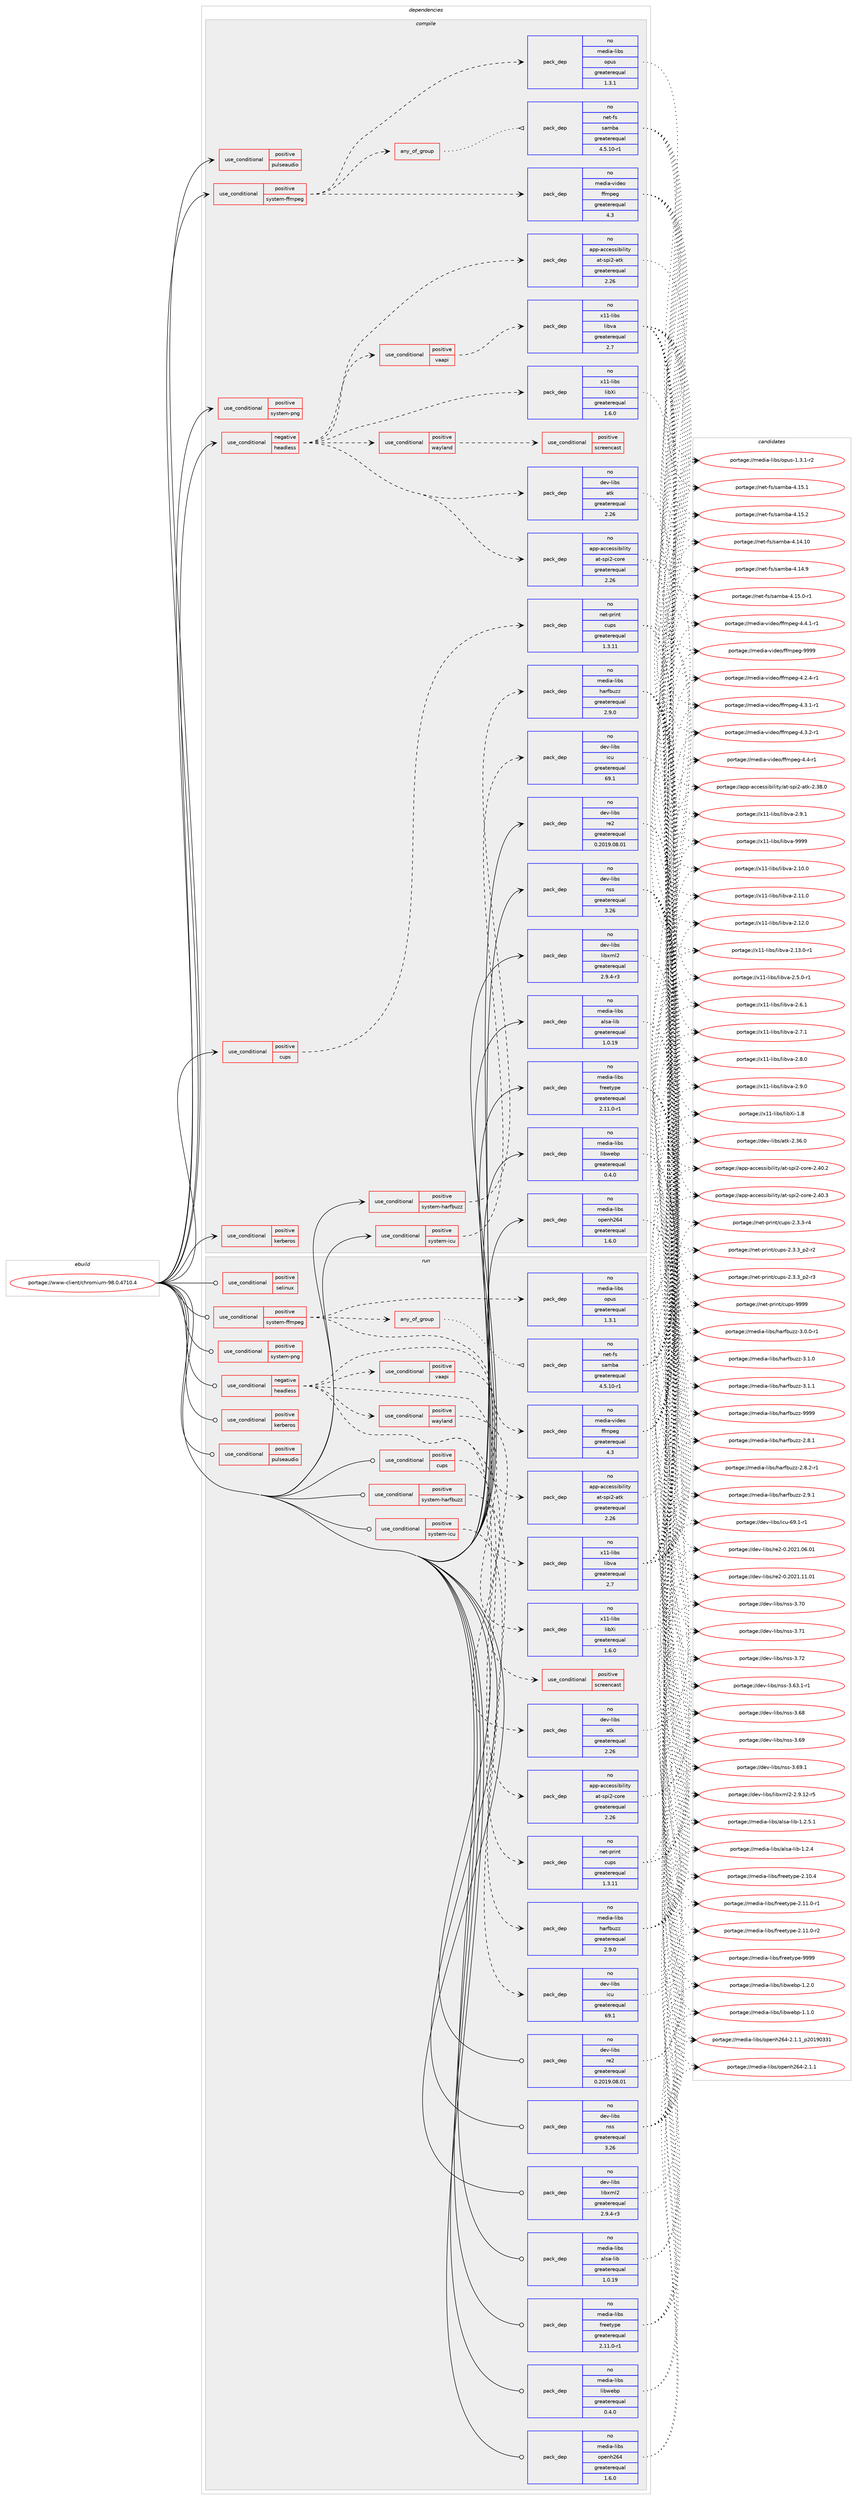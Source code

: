 digraph prolog {

# *************
# Graph options
# *************

newrank=true;
concentrate=true;
compound=true;
graph [rankdir=LR,fontname=Helvetica,fontsize=10,ranksep=1.5];#, ranksep=2.5, nodesep=0.2];
edge  [arrowhead=vee];
node  [fontname=Helvetica,fontsize=10];

# **********
# The ebuild
# **********

subgraph cluster_leftcol {
color=gray;
rank=same;
label=<<i>ebuild</i>>;
id [label="portage://www-client/chromium-98.0.4710.4", color=red, width=4, href="../www-client/chromium-98.0.4710.4.svg"];
}

# ****************
# The dependencies
# ****************

subgraph cluster_midcol {
color=gray;
label=<<i>dependencies</i>>;
subgraph cluster_compile {
fillcolor="#eeeeee";
style=filled;
label=<<i>compile</i>>;
subgraph cond413 {
dependency2737 [label=<<TABLE BORDER="0" CELLBORDER="1" CELLSPACING="0" CELLPADDING="4"><TR><TD ROWSPAN="3" CELLPADDING="10">use_conditional</TD></TR><TR><TD>negative</TD></TR><TR><TD>headless</TD></TR></TABLE>>, shape=none, color=red];
# *** BEGIN UNKNOWN DEPENDENCY TYPE (TODO) ***
# dependency2737 -> package_dependency(portage://www-client/chromium-98.0.4710.4,install,no,media-libs,mesa,none,[,,],any_same_slot,[use(enable(gbm),positive)])
# *** END UNKNOWN DEPENDENCY TYPE (TODO) ***

# *** BEGIN UNKNOWN DEPENDENCY TYPE (TODO) ***
# dependency2737 -> package_dependency(portage://www-client/chromium-98.0.4710.4,install,no,x11-libs,libX11,none,[,,],any_same_slot,[])
# *** END UNKNOWN DEPENDENCY TYPE (TODO) ***

# *** BEGIN UNKNOWN DEPENDENCY TYPE (TODO) ***
# dependency2737 -> package_dependency(portage://www-client/chromium-98.0.4710.4,install,no,x11-libs,libXcomposite,none,[,,],any_same_slot,[])
# *** END UNKNOWN DEPENDENCY TYPE (TODO) ***

# *** BEGIN UNKNOWN DEPENDENCY TYPE (TODO) ***
# dependency2737 -> package_dependency(portage://www-client/chromium-98.0.4710.4,install,no,x11-libs,libXcursor,none,[,,],any_same_slot,[])
# *** END UNKNOWN DEPENDENCY TYPE (TODO) ***

# *** BEGIN UNKNOWN DEPENDENCY TYPE (TODO) ***
# dependency2737 -> package_dependency(portage://www-client/chromium-98.0.4710.4,install,no,x11-libs,libXdamage,none,[,,],any_same_slot,[])
# *** END UNKNOWN DEPENDENCY TYPE (TODO) ***

# *** BEGIN UNKNOWN DEPENDENCY TYPE (TODO) ***
# dependency2737 -> package_dependency(portage://www-client/chromium-98.0.4710.4,install,no,x11-libs,libXext,none,[,,],any_same_slot,[])
# *** END UNKNOWN DEPENDENCY TYPE (TODO) ***

# *** BEGIN UNKNOWN DEPENDENCY TYPE (TODO) ***
# dependency2737 -> package_dependency(portage://www-client/chromium-98.0.4710.4,install,no,x11-libs,libXfixes,none,[,,],any_same_slot,[])
# *** END UNKNOWN DEPENDENCY TYPE (TODO) ***

subgraph pack2314 {
dependency2738 [label=<<TABLE BORDER="0" CELLBORDER="1" CELLSPACING="0" CELLPADDING="4" WIDTH="220"><TR><TD ROWSPAN="6" CELLPADDING="30">pack_dep</TD></TR><TR><TD WIDTH="110">no</TD></TR><TR><TD>x11-libs</TD></TR><TR><TD>libXi</TD></TR><TR><TD>greaterequal</TD></TR><TR><TD>1.6.0</TD></TR></TABLE>>, shape=none, color=blue];
}
dependency2737:e -> dependency2738:w [weight=20,style="dashed",arrowhead="vee"];
# *** BEGIN UNKNOWN DEPENDENCY TYPE (TODO) ***
# dependency2737 -> package_dependency(portage://www-client/chromium-98.0.4710.4,install,no,x11-libs,libXrandr,none,[,,],any_same_slot,[])
# *** END UNKNOWN DEPENDENCY TYPE (TODO) ***

# *** BEGIN UNKNOWN DEPENDENCY TYPE (TODO) ***
# dependency2737 -> package_dependency(portage://www-client/chromium-98.0.4710.4,install,no,x11-libs,libXrender,none,[,,],any_same_slot,[])
# *** END UNKNOWN DEPENDENCY TYPE (TODO) ***

# *** BEGIN UNKNOWN DEPENDENCY TYPE (TODO) ***
# dependency2737 -> package_dependency(portage://www-client/chromium-98.0.4710.4,install,no,x11-libs,libXtst,none,[,,],any_same_slot,[])
# *** END UNKNOWN DEPENDENCY TYPE (TODO) ***

# *** BEGIN UNKNOWN DEPENDENCY TYPE (TODO) ***
# dependency2737 -> package_dependency(portage://www-client/chromium-98.0.4710.4,install,no,x11-libs,libxcb,none,[,,],any_same_slot,[])
# *** END UNKNOWN DEPENDENCY TYPE (TODO) ***

# *** BEGIN UNKNOWN DEPENDENCY TYPE (TODO) ***
# dependency2737 -> package_dependency(portage://www-client/chromium-98.0.4710.4,install,no,x11-libs,libxshmfence,none,[,,],any_same_slot,[])
# *** END UNKNOWN DEPENDENCY TYPE (TODO) ***

subgraph cond414 {
dependency2739 [label=<<TABLE BORDER="0" CELLBORDER="1" CELLSPACING="0" CELLPADDING="4"><TR><TD ROWSPAN="3" CELLPADDING="10">use_conditional</TD></TR><TR><TD>positive</TD></TR><TR><TD>vaapi</TD></TR></TABLE>>, shape=none, color=red];
subgraph pack2315 {
dependency2740 [label=<<TABLE BORDER="0" CELLBORDER="1" CELLSPACING="0" CELLPADDING="4" WIDTH="220"><TR><TD ROWSPAN="6" CELLPADDING="30">pack_dep</TD></TR><TR><TD WIDTH="110">no</TD></TR><TR><TD>x11-libs</TD></TR><TR><TD>libva</TD></TR><TR><TD>greaterequal</TD></TR><TR><TD>2.7</TD></TR></TABLE>>, shape=none, color=blue];
}
dependency2739:e -> dependency2740:w [weight=20,style="dashed",arrowhead="vee"];
}
dependency2737:e -> dependency2739:w [weight=20,style="dashed",arrowhead="vee"];
subgraph pack2316 {
dependency2741 [label=<<TABLE BORDER="0" CELLBORDER="1" CELLSPACING="0" CELLPADDING="4" WIDTH="220"><TR><TD ROWSPAN="6" CELLPADDING="30">pack_dep</TD></TR><TR><TD WIDTH="110">no</TD></TR><TR><TD>app-accessibility</TD></TR><TR><TD>at-spi2-atk</TD></TR><TR><TD>greaterequal</TD></TR><TR><TD>2.26</TD></TR></TABLE>>, shape=none, color=blue];
}
dependency2737:e -> dependency2741:w [weight=20,style="dashed",arrowhead="vee"];
subgraph pack2317 {
dependency2742 [label=<<TABLE BORDER="0" CELLBORDER="1" CELLSPACING="0" CELLPADDING="4" WIDTH="220"><TR><TD ROWSPAN="6" CELLPADDING="30">pack_dep</TD></TR><TR><TD WIDTH="110">no</TD></TR><TR><TD>app-accessibility</TD></TR><TR><TD>at-spi2-core</TD></TR><TR><TD>greaterequal</TD></TR><TR><TD>2.26</TD></TR></TABLE>>, shape=none, color=blue];
}
dependency2737:e -> dependency2742:w [weight=20,style="dashed",arrowhead="vee"];
subgraph pack2318 {
dependency2743 [label=<<TABLE BORDER="0" CELLBORDER="1" CELLSPACING="0" CELLPADDING="4" WIDTH="220"><TR><TD ROWSPAN="6" CELLPADDING="30">pack_dep</TD></TR><TR><TD WIDTH="110">no</TD></TR><TR><TD>dev-libs</TD></TR><TR><TD>atk</TD></TR><TR><TD>greaterequal</TD></TR><TR><TD>2.26</TD></TR></TABLE>>, shape=none, color=blue];
}
dependency2737:e -> dependency2743:w [weight=20,style="dashed",arrowhead="vee"];
# *** BEGIN UNKNOWN DEPENDENCY TYPE (TODO) ***
# dependency2737 -> package_dependency(portage://www-client/chromium-98.0.4710.4,install,no,x11-libs,gtk+,none,[,,],[slot(3)],[use(enable(X),none)])
# *** END UNKNOWN DEPENDENCY TYPE (TODO) ***

subgraph cond415 {
dependency2744 [label=<<TABLE BORDER="0" CELLBORDER="1" CELLSPACING="0" CELLPADDING="4"><TR><TD ROWSPAN="3" CELLPADDING="10">use_conditional</TD></TR><TR><TD>positive</TD></TR><TR><TD>wayland</TD></TR></TABLE>>, shape=none, color=red];
# *** BEGIN UNKNOWN DEPENDENCY TYPE (TODO) ***
# dependency2744 -> package_dependency(portage://www-client/chromium-98.0.4710.4,install,no,dev-libs,wayland,none,[,,],any_same_slot,[])
# *** END UNKNOWN DEPENDENCY TYPE (TODO) ***

subgraph cond416 {
dependency2745 [label=<<TABLE BORDER="0" CELLBORDER="1" CELLSPACING="0" CELLPADDING="4"><TR><TD ROWSPAN="3" CELLPADDING="10">use_conditional</TD></TR><TR><TD>positive</TD></TR><TR><TD>screencast</TD></TR></TABLE>>, shape=none, color=red];
# *** BEGIN UNKNOWN DEPENDENCY TYPE (TODO) ***
# dependency2745 -> package_dependency(portage://www-client/chromium-98.0.4710.4,install,no,media-video,pipewire,none,[,,],[slot(0),subslot(0.3)],[])
# *** END UNKNOWN DEPENDENCY TYPE (TODO) ***

}
dependency2744:e -> dependency2745:w [weight=20,style="dashed",arrowhead="vee"];
# *** BEGIN UNKNOWN DEPENDENCY TYPE (TODO) ***
# dependency2744 -> package_dependency(portage://www-client/chromium-98.0.4710.4,install,no,x11-libs,gtk+,none,[,,],[slot(3)],[use(enable(wayland),none),use(enable(X),none)])
# *** END UNKNOWN DEPENDENCY TYPE (TODO) ***

# *** BEGIN UNKNOWN DEPENDENCY TYPE (TODO) ***
# dependency2744 -> package_dependency(portage://www-client/chromium-98.0.4710.4,install,no,x11-libs,libdrm,none,[,,],any_same_slot,[])
# *** END UNKNOWN DEPENDENCY TYPE (TODO) ***

}
dependency2737:e -> dependency2744:w [weight=20,style="dashed",arrowhead="vee"];
}
id:e -> dependency2737:w [weight=20,style="solid",arrowhead="vee"];
subgraph cond417 {
dependency2746 [label=<<TABLE BORDER="0" CELLBORDER="1" CELLSPACING="0" CELLPADDING="4"><TR><TD ROWSPAN="3" CELLPADDING="10">use_conditional</TD></TR><TR><TD>positive</TD></TR><TR><TD>cups</TD></TR></TABLE>>, shape=none, color=red];
subgraph pack2319 {
dependency2747 [label=<<TABLE BORDER="0" CELLBORDER="1" CELLSPACING="0" CELLPADDING="4" WIDTH="220"><TR><TD ROWSPAN="6" CELLPADDING="30">pack_dep</TD></TR><TR><TD WIDTH="110">no</TD></TR><TR><TD>net-print</TD></TR><TR><TD>cups</TD></TR><TR><TD>greaterequal</TD></TR><TR><TD>1.3.11</TD></TR></TABLE>>, shape=none, color=blue];
}
dependency2746:e -> dependency2747:w [weight=20,style="dashed",arrowhead="vee"];
}
id:e -> dependency2746:w [weight=20,style="solid",arrowhead="vee"];
subgraph cond418 {
dependency2748 [label=<<TABLE BORDER="0" CELLBORDER="1" CELLSPACING="0" CELLPADDING="4"><TR><TD ROWSPAN="3" CELLPADDING="10">use_conditional</TD></TR><TR><TD>positive</TD></TR><TR><TD>kerberos</TD></TR></TABLE>>, shape=none, color=red];
# *** BEGIN UNKNOWN DEPENDENCY TYPE (TODO) ***
# dependency2748 -> package_dependency(portage://www-client/chromium-98.0.4710.4,install,no,virtual,krb5,none,[,,],[],[])
# *** END UNKNOWN DEPENDENCY TYPE (TODO) ***

}
id:e -> dependency2748:w [weight=20,style="solid",arrowhead="vee"];
subgraph cond419 {
dependency2749 [label=<<TABLE BORDER="0" CELLBORDER="1" CELLSPACING="0" CELLPADDING="4"><TR><TD ROWSPAN="3" CELLPADDING="10">use_conditional</TD></TR><TR><TD>positive</TD></TR><TR><TD>pulseaudio</TD></TR></TABLE>>, shape=none, color=red];
# *** BEGIN UNKNOWN DEPENDENCY TYPE (TODO) ***
# dependency2749 -> package_dependency(portage://www-client/chromium-98.0.4710.4,install,no,media-sound,pulseaudio,none,[,,],any_same_slot,[])
# *** END UNKNOWN DEPENDENCY TYPE (TODO) ***

}
id:e -> dependency2749:w [weight=20,style="solid",arrowhead="vee"];
subgraph cond420 {
dependency2750 [label=<<TABLE BORDER="0" CELLBORDER="1" CELLSPACING="0" CELLPADDING="4"><TR><TD ROWSPAN="3" CELLPADDING="10">use_conditional</TD></TR><TR><TD>positive</TD></TR><TR><TD>system-ffmpeg</TD></TR></TABLE>>, shape=none, color=red];
subgraph pack2320 {
dependency2751 [label=<<TABLE BORDER="0" CELLBORDER="1" CELLSPACING="0" CELLPADDING="4" WIDTH="220"><TR><TD ROWSPAN="6" CELLPADDING="30">pack_dep</TD></TR><TR><TD WIDTH="110">no</TD></TR><TR><TD>media-video</TD></TR><TR><TD>ffmpeg</TD></TR><TR><TD>greaterequal</TD></TR><TR><TD>4.3</TD></TR></TABLE>>, shape=none, color=blue];
}
dependency2750:e -> dependency2751:w [weight=20,style="dashed",arrowhead="vee"];
subgraph any12 {
dependency2752 [label=<<TABLE BORDER="0" CELLBORDER="1" CELLSPACING="0" CELLPADDING="4"><TR><TD CELLPADDING="10">any_of_group</TD></TR></TABLE>>, shape=none, color=red];# *** BEGIN UNKNOWN DEPENDENCY TYPE (TODO) ***
# dependency2752 -> package_dependency(portage://www-client/chromium-98.0.4710.4,install,no,media-video,ffmpeg,none,[,,],[],[use(disable(samba),none)])
# *** END UNKNOWN DEPENDENCY TYPE (TODO) ***

subgraph pack2321 {
dependency2753 [label=<<TABLE BORDER="0" CELLBORDER="1" CELLSPACING="0" CELLPADDING="4" WIDTH="220"><TR><TD ROWSPAN="6" CELLPADDING="30">pack_dep</TD></TR><TR><TD WIDTH="110">no</TD></TR><TR><TD>net-fs</TD></TR><TR><TD>samba</TD></TR><TR><TD>greaterequal</TD></TR><TR><TD>4.5.10-r1</TD></TR></TABLE>>, shape=none, color=blue];
}
dependency2752:e -> dependency2753:w [weight=20,style="dotted",arrowhead="oinv"];
}
dependency2750:e -> dependency2752:w [weight=20,style="dashed",arrowhead="vee"];
subgraph pack2322 {
dependency2754 [label=<<TABLE BORDER="0" CELLBORDER="1" CELLSPACING="0" CELLPADDING="4" WIDTH="220"><TR><TD ROWSPAN="6" CELLPADDING="30">pack_dep</TD></TR><TR><TD WIDTH="110">no</TD></TR><TR><TD>media-libs</TD></TR><TR><TD>opus</TD></TR><TR><TD>greaterequal</TD></TR><TR><TD>1.3.1</TD></TR></TABLE>>, shape=none, color=blue];
}
dependency2750:e -> dependency2754:w [weight=20,style="dashed",arrowhead="vee"];
}
id:e -> dependency2750:w [weight=20,style="solid",arrowhead="vee"];
subgraph cond421 {
dependency2755 [label=<<TABLE BORDER="0" CELLBORDER="1" CELLSPACING="0" CELLPADDING="4"><TR><TD ROWSPAN="3" CELLPADDING="10">use_conditional</TD></TR><TR><TD>positive</TD></TR><TR><TD>system-harfbuzz</TD></TR></TABLE>>, shape=none, color=red];
subgraph pack2323 {
dependency2756 [label=<<TABLE BORDER="0" CELLBORDER="1" CELLSPACING="0" CELLPADDING="4" WIDTH="220"><TR><TD ROWSPAN="6" CELLPADDING="30">pack_dep</TD></TR><TR><TD WIDTH="110">no</TD></TR><TR><TD>media-libs</TD></TR><TR><TD>harfbuzz</TD></TR><TR><TD>greaterequal</TD></TR><TR><TD>2.9.0</TD></TR></TABLE>>, shape=none, color=blue];
}
dependency2755:e -> dependency2756:w [weight=20,style="dashed",arrowhead="vee"];
}
id:e -> dependency2755:w [weight=20,style="solid",arrowhead="vee"];
subgraph cond422 {
dependency2757 [label=<<TABLE BORDER="0" CELLBORDER="1" CELLSPACING="0" CELLPADDING="4"><TR><TD ROWSPAN="3" CELLPADDING="10">use_conditional</TD></TR><TR><TD>positive</TD></TR><TR><TD>system-icu</TD></TR></TABLE>>, shape=none, color=red];
subgraph pack2324 {
dependency2758 [label=<<TABLE BORDER="0" CELLBORDER="1" CELLSPACING="0" CELLPADDING="4" WIDTH="220"><TR><TD ROWSPAN="6" CELLPADDING="30">pack_dep</TD></TR><TR><TD WIDTH="110">no</TD></TR><TR><TD>dev-libs</TD></TR><TR><TD>icu</TD></TR><TR><TD>greaterequal</TD></TR><TR><TD>69.1</TD></TR></TABLE>>, shape=none, color=blue];
}
dependency2757:e -> dependency2758:w [weight=20,style="dashed",arrowhead="vee"];
}
id:e -> dependency2757:w [weight=20,style="solid",arrowhead="vee"];
subgraph cond423 {
dependency2759 [label=<<TABLE BORDER="0" CELLBORDER="1" CELLSPACING="0" CELLPADDING="4"><TR><TD ROWSPAN="3" CELLPADDING="10">use_conditional</TD></TR><TR><TD>positive</TD></TR><TR><TD>system-png</TD></TR></TABLE>>, shape=none, color=red];
# *** BEGIN UNKNOWN DEPENDENCY TYPE (TODO) ***
# dependency2759 -> package_dependency(portage://www-client/chromium-98.0.4710.4,install,no,media-libs,libpng,none,[,,],any_same_slot,[use(disable(apng),none)])
# *** END UNKNOWN DEPENDENCY TYPE (TODO) ***

}
id:e -> dependency2759:w [weight=20,style="solid",arrowhead="vee"];
# *** BEGIN UNKNOWN DEPENDENCY TYPE (TODO) ***
# id -> package_dependency(portage://www-client/chromium-98.0.4710.4,install,no,app-arch,bzip2,none,[,,],any_same_slot,[])
# *** END UNKNOWN DEPENDENCY TYPE (TODO) ***

# *** BEGIN UNKNOWN DEPENDENCY TYPE (TODO) ***
# id -> package_dependency(portage://www-client/chromium-98.0.4710.4,install,no,dev-libs,expat,none,[,,],any_same_slot,[])
# *** END UNKNOWN DEPENDENCY TYPE (TODO) ***

# *** BEGIN UNKNOWN DEPENDENCY TYPE (TODO) ***
# id -> package_dependency(portage://www-client/chromium-98.0.4710.4,install,no,dev-libs,glib,none,[,,],[slot(2)],[])
# *** END UNKNOWN DEPENDENCY TYPE (TODO) ***

subgraph pack2325 {
dependency2760 [label=<<TABLE BORDER="0" CELLBORDER="1" CELLSPACING="0" CELLPADDING="4" WIDTH="220"><TR><TD ROWSPAN="6" CELLPADDING="30">pack_dep</TD></TR><TR><TD WIDTH="110">no</TD></TR><TR><TD>dev-libs</TD></TR><TR><TD>libxml2</TD></TR><TR><TD>greaterequal</TD></TR><TR><TD>2.9.4-r3</TD></TR></TABLE>>, shape=none, color=blue];
}
id:e -> dependency2760:w [weight=20,style="solid",arrowhead="vee"];
# *** BEGIN UNKNOWN DEPENDENCY TYPE (TODO) ***
# id -> package_dependency(portage://www-client/chromium-98.0.4710.4,install,no,dev-libs,libxslt,none,[,,],any_same_slot,[])
# *** END UNKNOWN DEPENDENCY TYPE (TODO) ***

# *** BEGIN UNKNOWN DEPENDENCY TYPE (TODO) ***
# id -> package_dependency(portage://www-client/chromium-98.0.4710.4,install,no,dev-libs,nspr,none,[,,],any_same_slot,[])
# *** END UNKNOWN DEPENDENCY TYPE (TODO) ***

subgraph pack2326 {
dependency2761 [label=<<TABLE BORDER="0" CELLBORDER="1" CELLSPACING="0" CELLPADDING="4" WIDTH="220"><TR><TD ROWSPAN="6" CELLPADDING="30">pack_dep</TD></TR><TR><TD WIDTH="110">no</TD></TR><TR><TD>dev-libs</TD></TR><TR><TD>nss</TD></TR><TR><TD>greaterequal</TD></TR><TR><TD>3.26</TD></TR></TABLE>>, shape=none, color=blue];
}
id:e -> dependency2761:w [weight=20,style="solid",arrowhead="vee"];
subgraph pack2327 {
dependency2762 [label=<<TABLE BORDER="0" CELLBORDER="1" CELLSPACING="0" CELLPADDING="4" WIDTH="220"><TR><TD ROWSPAN="6" CELLPADDING="30">pack_dep</TD></TR><TR><TD WIDTH="110">no</TD></TR><TR><TD>dev-libs</TD></TR><TR><TD>re2</TD></TR><TR><TD>greaterequal</TD></TR><TR><TD>0.2019.08.01</TD></TR></TABLE>>, shape=none, color=blue];
}
id:e -> dependency2762:w [weight=20,style="solid",arrowhead="vee"];
subgraph pack2328 {
dependency2763 [label=<<TABLE BORDER="0" CELLBORDER="1" CELLSPACING="0" CELLPADDING="4" WIDTH="220"><TR><TD ROWSPAN="6" CELLPADDING="30">pack_dep</TD></TR><TR><TD WIDTH="110">no</TD></TR><TR><TD>media-libs</TD></TR><TR><TD>alsa-lib</TD></TR><TR><TD>greaterequal</TD></TR><TR><TD>1.0.19</TD></TR></TABLE>>, shape=none, color=blue];
}
id:e -> dependency2763:w [weight=20,style="solid",arrowhead="vee"];
# *** BEGIN UNKNOWN DEPENDENCY TYPE (TODO) ***
# id -> package_dependency(portage://www-client/chromium-98.0.4710.4,install,no,media-libs,flac,none,[,,],any_same_slot,[])
# *** END UNKNOWN DEPENDENCY TYPE (TODO) ***

# *** BEGIN UNKNOWN DEPENDENCY TYPE (TODO) ***
# id -> package_dependency(portage://www-client/chromium-98.0.4710.4,install,no,media-libs,fontconfig,none,[,,],any_same_slot,[])
# *** END UNKNOWN DEPENDENCY TYPE (TODO) ***

subgraph pack2329 {
dependency2764 [label=<<TABLE BORDER="0" CELLBORDER="1" CELLSPACING="0" CELLPADDING="4" WIDTH="220"><TR><TD ROWSPAN="6" CELLPADDING="30">pack_dep</TD></TR><TR><TD WIDTH="110">no</TD></TR><TR><TD>media-libs</TD></TR><TR><TD>freetype</TD></TR><TR><TD>greaterequal</TD></TR><TR><TD>2.11.0-r1</TD></TR></TABLE>>, shape=none, color=blue];
}
id:e -> dependency2764:w [weight=20,style="solid",arrowhead="vee"];
# *** BEGIN UNKNOWN DEPENDENCY TYPE (TODO) ***
# id -> package_dependency(portage://www-client/chromium-98.0.4710.4,install,no,media-libs,libjpeg-turbo,none,[,,],any_same_slot,[])
# *** END UNKNOWN DEPENDENCY TYPE (TODO) ***

subgraph pack2330 {
dependency2765 [label=<<TABLE BORDER="0" CELLBORDER="1" CELLSPACING="0" CELLPADDING="4" WIDTH="220"><TR><TD ROWSPAN="6" CELLPADDING="30">pack_dep</TD></TR><TR><TD WIDTH="110">no</TD></TR><TR><TD>media-libs</TD></TR><TR><TD>libwebp</TD></TR><TR><TD>greaterequal</TD></TR><TR><TD>0.4.0</TD></TR></TABLE>>, shape=none, color=blue];
}
id:e -> dependency2765:w [weight=20,style="solid",arrowhead="vee"];
subgraph pack2331 {
dependency2766 [label=<<TABLE BORDER="0" CELLBORDER="1" CELLSPACING="0" CELLPADDING="4" WIDTH="220"><TR><TD ROWSPAN="6" CELLPADDING="30">pack_dep</TD></TR><TR><TD WIDTH="110">no</TD></TR><TR><TD>media-libs</TD></TR><TR><TD>openh264</TD></TR><TR><TD>greaterequal</TD></TR><TR><TD>1.6.0</TD></TR></TABLE>>, shape=none, color=blue];
}
id:e -> dependency2766:w [weight=20,style="solid",arrowhead="vee"];
# *** BEGIN UNKNOWN DEPENDENCY TYPE (TODO) ***
# id -> package_dependency(portage://www-client/chromium-98.0.4710.4,install,no,net-misc,curl,none,[,,],[],[use(enable(ssl),none)])
# *** END UNKNOWN DEPENDENCY TYPE (TODO) ***

# *** BEGIN UNKNOWN DEPENDENCY TYPE (TODO) ***
# id -> package_dependency(portage://www-client/chromium-98.0.4710.4,install,no,sys-apps,dbus,none,[,,],any_same_slot,[])
# *** END UNKNOWN DEPENDENCY TYPE (TODO) ***

# *** BEGIN UNKNOWN DEPENDENCY TYPE (TODO) ***
# id -> package_dependency(portage://www-client/chromium-98.0.4710.4,install,no,sys-apps,pciutils,none,[,,],any_same_slot,[])
# *** END UNKNOWN DEPENDENCY TYPE (TODO) ***

# *** BEGIN UNKNOWN DEPENDENCY TYPE (TODO) ***
# id -> package_dependency(portage://www-client/chromium-98.0.4710.4,install,no,sys-libs,zlib,none,[,,],any_same_slot,[use(enable(minizip),none)])
# *** END UNKNOWN DEPENDENCY TYPE (TODO) ***

# *** BEGIN UNKNOWN DEPENDENCY TYPE (TODO) ***
# id -> package_dependency(portage://www-client/chromium-98.0.4710.4,install,no,virtual,udev,none,[,,],[],[])
# *** END UNKNOWN DEPENDENCY TYPE (TODO) ***

# *** BEGIN UNKNOWN DEPENDENCY TYPE (TODO) ***
# id -> package_dependency(portage://www-client/chromium-98.0.4710.4,install,no,x11-libs,cairo,none,[,,],any_same_slot,[])
# *** END UNKNOWN DEPENDENCY TYPE (TODO) ***

# *** BEGIN UNKNOWN DEPENDENCY TYPE (TODO) ***
# id -> package_dependency(portage://www-client/chromium-98.0.4710.4,install,no,x11-libs,gdk-pixbuf,none,[,,],[slot(2)],[])
# *** END UNKNOWN DEPENDENCY TYPE (TODO) ***

# *** BEGIN UNKNOWN DEPENDENCY TYPE (TODO) ***
# id -> package_dependency(portage://www-client/chromium-98.0.4710.4,install,no,x11-libs,libxkbcommon,none,[,,],any_same_slot,[])
# *** END UNKNOWN DEPENDENCY TYPE (TODO) ***

# *** BEGIN UNKNOWN DEPENDENCY TYPE (TODO) ***
# id -> package_dependency(portage://www-client/chromium-98.0.4710.4,install,no,x11-libs,pango,none,[,,],any_same_slot,[])
# *** END UNKNOWN DEPENDENCY TYPE (TODO) ***

}
subgraph cluster_compileandrun {
fillcolor="#eeeeee";
style=filled;
label=<<i>compile and run</i>>;
}
subgraph cluster_run {
fillcolor="#eeeeee";
style=filled;
label=<<i>run</i>>;
subgraph cond424 {
dependency2767 [label=<<TABLE BORDER="0" CELLBORDER="1" CELLSPACING="0" CELLPADDING="4"><TR><TD ROWSPAN="3" CELLPADDING="10">use_conditional</TD></TR><TR><TD>negative</TD></TR><TR><TD>headless</TD></TR></TABLE>>, shape=none, color=red];
# *** BEGIN UNKNOWN DEPENDENCY TYPE (TODO) ***
# dependency2767 -> package_dependency(portage://www-client/chromium-98.0.4710.4,run,no,media-libs,mesa,none,[,,],any_same_slot,[use(enable(gbm),positive)])
# *** END UNKNOWN DEPENDENCY TYPE (TODO) ***

# *** BEGIN UNKNOWN DEPENDENCY TYPE (TODO) ***
# dependency2767 -> package_dependency(portage://www-client/chromium-98.0.4710.4,run,no,x11-libs,libX11,none,[,,],any_same_slot,[])
# *** END UNKNOWN DEPENDENCY TYPE (TODO) ***

# *** BEGIN UNKNOWN DEPENDENCY TYPE (TODO) ***
# dependency2767 -> package_dependency(portage://www-client/chromium-98.0.4710.4,run,no,x11-libs,libXcomposite,none,[,,],any_same_slot,[])
# *** END UNKNOWN DEPENDENCY TYPE (TODO) ***

# *** BEGIN UNKNOWN DEPENDENCY TYPE (TODO) ***
# dependency2767 -> package_dependency(portage://www-client/chromium-98.0.4710.4,run,no,x11-libs,libXcursor,none,[,,],any_same_slot,[])
# *** END UNKNOWN DEPENDENCY TYPE (TODO) ***

# *** BEGIN UNKNOWN DEPENDENCY TYPE (TODO) ***
# dependency2767 -> package_dependency(portage://www-client/chromium-98.0.4710.4,run,no,x11-libs,libXdamage,none,[,,],any_same_slot,[])
# *** END UNKNOWN DEPENDENCY TYPE (TODO) ***

# *** BEGIN UNKNOWN DEPENDENCY TYPE (TODO) ***
# dependency2767 -> package_dependency(portage://www-client/chromium-98.0.4710.4,run,no,x11-libs,libXext,none,[,,],any_same_slot,[])
# *** END UNKNOWN DEPENDENCY TYPE (TODO) ***

# *** BEGIN UNKNOWN DEPENDENCY TYPE (TODO) ***
# dependency2767 -> package_dependency(portage://www-client/chromium-98.0.4710.4,run,no,x11-libs,libXfixes,none,[,,],any_same_slot,[])
# *** END UNKNOWN DEPENDENCY TYPE (TODO) ***

subgraph pack2332 {
dependency2768 [label=<<TABLE BORDER="0" CELLBORDER="1" CELLSPACING="0" CELLPADDING="4" WIDTH="220"><TR><TD ROWSPAN="6" CELLPADDING="30">pack_dep</TD></TR><TR><TD WIDTH="110">no</TD></TR><TR><TD>x11-libs</TD></TR><TR><TD>libXi</TD></TR><TR><TD>greaterequal</TD></TR><TR><TD>1.6.0</TD></TR></TABLE>>, shape=none, color=blue];
}
dependency2767:e -> dependency2768:w [weight=20,style="dashed",arrowhead="vee"];
# *** BEGIN UNKNOWN DEPENDENCY TYPE (TODO) ***
# dependency2767 -> package_dependency(portage://www-client/chromium-98.0.4710.4,run,no,x11-libs,libXrandr,none,[,,],any_same_slot,[])
# *** END UNKNOWN DEPENDENCY TYPE (TODO) ***

# *** BEGIN UNKNOWN DEPENDENCY TYPE (TODO) ***
# dependency2767 -> package_dependency(portage://www-client/chromium-98.0.4710.4,run,no,x11-libs,libXrender,none,[,,],any_same_slot,[])
# *** END UNKNOWN DEPENDENCY TYPE (TODO) ***

# *** BEGIN UNKNOWN DEPENDENCY TYPE (TODO) ***
# dependency2767 -> package_dependency(portage://www-client/chromium-98.0.4710.4,run,no,x11-libs,libXtst,none,[,,],any_same_slot,[])
# *** END UNKNOWN DEPENDENCY TYPE (TODO) ***

# *** BEGIN UNKNOWN DEPENDENCY TYPE (TODO) ***
# dependency2767 -> package_dependency(portage://www-client/chromium-98.0.4710.4,run,no,x11-libs,libxcb,none,[,,],any_same_slot,[])
# *** END UNKNOWN DEPENDENCY TYPE (TODO) ***

# *** BEGIN UNKNOWN DEPENDENCY TYPE (TODO) ***
# dependency2767 -> package_dependency(portage://www-client/chromium-98.0.4710.4,run,no,x11-libs,libxshmfence,none,[,,],any_same_slot,[])
# *** END UNKNOWN DEPENDENCY TYPE (TODO) ***

subgraph cond425 {
dependency2769 [label=<<TABLE BORDER="0" CELLBORDER="1" CELLSPACING="0" CELLPADDING="4"><TR><TD ROWSPAN="3" CELLPADDING="10">use_conditional</TD></TR><TR><TD>positive</TD></TR><TR><TD>vaapi</TD></TR></TABLE>>, shape=none, color=red];
subgraph pack2333 {
dependency2770 [label=<<TABLE BORDER="0" CELLBORDER="1" CELLSPACING="0" CELLPADDING="4" WIDTH="220"><TR><TD ROWSPAN="6" CELLPADDING="30">pack_dep</TD></TR><TR><TD WIDTH="110">no</TD></TR><TR><TD>x11-libs</TD></TR><TR><TD>libva</TD></TR><TR><TD>greaterequal</TD></TR><TR><TD>2.7</TD></TR></TABLE>>, shape=none, color=blue];
}
dependency2769:e -> dependency2770:w [weight=20,style="dashed",arrowhead="vee"];
}
dependency2767:e -> dependency2769:w [weight=20,style="dashed",arrowhead="vee"];
subgraph pack2334 {
dependency2771 [label=<<TABLE BORDER="0" CELLBORDER="1" CELLSPACING="0" CELLPADDING="4" WIDTH="220"><TR><TD ROWSPAN="6" CELLPADDING="30">pack_dep</TD></TR><TR><TD WIDTH="110">no</TD></TR><TR><TD>app-accessibility</TD></TR><TR><TD>at-spi2-atk</TD></TR><TR><TD>greaterequal</TD></TR><TR><TD>2.26</TD></TR></TABLE>>, shape=none, color=blue];
}
dependency2767:e -> dependency2771:w [weight=20,style="dashed",arrowhead="vee"];
subgraph pack2335 {
dependency2772 [label=<<TABLE BORDER="0" CELLBORDER="1" CELLSPACING="0" CELLPADDING="4" WIDTH="220"><TR><TD ROWSPAN="6" CELLPADDING="30">pack_dep</TD></TR><TR><TD WIDTH="110">no</TD></TR><TR><TD>app-accessibility</TD></TR><TR><TD>at-spi2-core</TD></TR><TR><TD>greaterequal</TD></TR><TR><TD>2.26</TD></TR></TABLE>>, shape=none, color=blue];
}
dependency2767:e -> dependency2772:w [weight=20,style="dashed",arrowhead="vee"];
subgraph pack2336 {
dependency2773 [label=<<TABLE BORDER="0" CELLBORDER="1" CELLSPACING="0" CELLPADDING="4" WIDTH="220"><TR><TD ROWSPAN="6" CELLPADDING="30">pack_dep</TD></TR><TR><TD WIDTH="110">no</TD></TR><TR><TD>dev-libs</TD></TR><TR><TD>atk</TD></TR><TR><TD>greaterequal</TD></TR><TR><TD>2.26</TD></TR></TABLE>>, shape=none, color=blue];
}
dependency2767:e -> dependency2773:w [weight=20,style="dashed",arrowhead="vee"];
# *** BEGIN UNKNOWN DEPENDENCY TYPE (TODO) ***
# dependency2767 -> package_dependency(portage://www-client/chromium-98.0.4710.4,run,no,x11-libs,gtk+,none,[,,],[slot(3)],[use(enable(X),none)])
# *** END UNKNOWN DEPENDENCY TYPE (TODO) ***

subgraph cond426 {
dependency2774 [label=<<TABLE BORDER="0" CELLBORDER="1" CELLSPACING="0" CELLPADDING="4"><TR><TD ROWSPAN="3" CELLPADDING="10">use_conditional</TD></TR><TR><TD>positive</TD></TR><TR><TD>wayland</TD></TR></TABLE>>, shape=none, color=red];
# *** BEGIN UNKNOWN DEPENDENCY TYPE (TODO) ***
# dependency2774 -> package_dependency(portage://www-client/chromium-98.0.4710.4,run,no,dev-libs,wayland,none,[,,],any_same_slot,[])
# *** END UNKNOWN DEPENDENCY TYPE (TODO) ***

subgraph cond427 {
dependency2775 [label=<<TABLE BORDER="0" CELLBORDER="1" CELLSPACING="0" CELLPADDING="4"><TR><TD ROWSPAN="3" CELLPADDING="10">use_conditional</TD></TR><TR><TD>positive</TD></TR><TR><TD>screencast</TD></TR></TABLE>>, shape=none, color=red];
# *** BEGIN UNKNOWN DEPENDENCY TYPE (TODO) ***
# dependency2775 -> package_dependency(portage://www-client/chromium-98.0.4710.4,run,no,media-video,pipewire,none,[,,],[slot(0),subslot(0.3)],[])
# *** END UNKNOWN DEPENDENCY TYPE (TODO) ***

}
dependency2774:e -> dependency2775:w [weight=20,style="dashed",arrowhead="vee"];
# *** BEGIN UNKNOWN DEPENDENCY TYPE (TODO) ***
# dependency2774 -> package_dependency(portage://www-client/chromium-98.0.4710.4,run,no,x11-libs,gtk+,none,[,,],[slot(3)],[use(enable(wayland),none),use(enable(X),none)])
# *** END UNKNOWN DEPENDENCY TYPE (TODO) ***

# *** BEGIN UNKNOWN DEPENDENCY TYPE (TODO) ***
# dependency2774 -> package_dependency(portage://www-client/chromium-98.0.4710.4,run,no,x11-libs,libdrm,none,[,,],any_same_slot,[])
# *** END UNKNOWN DEPENDENCY TYPE (TODO) ***

}
dependency2767:e -> dependency2774:w [weight=20,style="dashed",arrowhead="vee"];
}
id:e -> dependency2767:w [weight=20,style="solid",arrowhead="odot"];
subgraph cond428 {
dependency2776 [label=<<TABLE BORDER="0" CELLBORDER="1" CELLSPACING="0" CELLPADDING="4"><TR><TD ROWSPAN="3" CELLPADDING="10">use_conditional</TD></TR><TR><TD>positive</TD></TR><TR><TD>cups</TD></TR></TABLE>>, shape=none, color=red];
subgraph pack2337 {
dependency2777 [label=<<TABLE BORDER="0" CELLBORDER="1" CELLSPACING="0" CELLPADDING="4" WIDTH="220"><TR><TD ROWSPAN="6" CELLPADDING="30">pack_dep</TD></TR><TR><TD WIDTH="110">no</TD></TR><TR><TD>net-print</TD></TR><TR><TD>cups</TD></TR><TR><TD>greaterequal</TD></TR><TR><TD>1.3.11</TD></TR></TABLE>>, shape=none, color=blue];
}
dependency2776:e -> dependency2777:w [weight=20,style="dashed",arrowhead="vee"];
}
id:e -> dependency2776:w [weight=20,style="solid",arrowhead="odot"];
subgraph cond429 {
dependency2778 [label=<<TABLE BORDER="0" CELLBORDER="1" CELLSPACING="0" CELLPADDING="4"><TR><TD ROWSPAN="3" CELLPADDING="10">use_conditional</TD></TR><TR><TD>positive</TD></TR><TR><TD>kerberos</TD></TR></TABLE>>, shape=none, color=red];
# *** BEGIN UNKNOWN DEPENDENCY TYPE (TODO) ***
# dependency2778 -> package_dependency(portage://www-client/chromium-98.0.4710.4,run,no,virtual,krb5,none,[,,],[],[])
# *** END UNKNOWN DEPENDENCY TYPE (TODO) ***

}
id:e -> dependency2778:w [weight=20,style="solid",arrowhead="odot"];
subgraph cond430 {
dependency2779 [label=<<TABLE BORDER="0" CELLBORDER="1" CELLSPACING="0" CELLPADDING="4"><TR><TD ROWSPAN="3" CELLPADDING="10">use_conditional</TD></TR><TR><TD>positive</TD></TR><TR><TD>pulseaudio</TD></TR></TABLE>>, shape=none, color=red];
# *** BEGIN UNKNOWN DEPENDENCY TYPE (TODO) ***
# dependency2779 -> package_dependency(portage://www-client/chromium-98.0.4710.4,run,no,media-sound,pulseaudio,none,[,,],any_same_slot,[])
# *** END UNKNOWN DEPENDENCY TYPE (TODO) ***

}
id:e -> dependency2779:w [weight=20,style="solid",arrowhead="odot"];
subgraph cond431 {
dependency2780 [label=<<TABLE BORDER="0" CELLBORDER="1" CELLSPACING="0" CELLPADDING="4"><TR><TD ROWSPAN="3" CELLPADDING="10">use_conditional</TD></TR><TR><TD>positive</TD></TR><TR><TD>selinux</TD></TR></TABLE>>, shape=none, color=red];
# *** BEGIN UNKNOWN DEPENDENCY TYPE (TODO) ***
# dependency2780 -> package_dependency(portage://www-client/chromium-98.0.4710.4,run,no,sec-policy,selinux-chromium,none,[,,],[],[])
# *** END UNKNOWN DEPENDENCY TYPE (TODO) ***

}
id:e -> dependency2780:w [weight=20,style="solid",arrowhead="odot"];
subgraph cond432 {
dependency2781 [label=<<TABLE BORDER="0" CELLBORDER="1" CELLSPACING="0" CELLPADDING="4"><TR><TD ROWSPAN="3" CELLPADDING="10">use_conditional</TD></TR><TR><TD>positive</TD></TR><TR><TD>system-ffmpeg</TD></TR></TABLE>>, shape=none, color=red];
subgraph pack2338 {
dependency2782 [label=<<TABLE BORDER="0" CELLBORDER="1" CELLSPACING="0" CELLPADDING="4" WIDTH="220"><TR><TD ROWSPAN="6" CELLPADDING="30">pack_dep</TD></TR><TR><TD WIDTH="110">no</TD></TR><TR><TD>media-video</TD></TR><TR><TD>ffmpeg</TD></TR><TR><TD>greaterequal</TD></TR><TR><TD>4.3</TD></TR></TABLE>>, shape=none, color=blue];
}
dependency2781:e -> dependency2782:w [weight=20,style="dashed",arrowhead="vee"];
subgraph any13 {
dependency2783 [label=<<TABLE BORDER="0" CELLBORDER="1" CELLSPACING="0" CELLPADDING="4"><TR><TD CELLPADDING="10">any_of_group</TD></TR></TABLE>>, shape=none, color=red];# *** BEGIN UNKNOWN DEPENDENCY TYPE (TODO) ***
# dependency2783 -> package_dependency(portage://www-client/chromium-98.0.4710.4,run,no,media-video,ffmpeg,none,[,,],[],[use(disable(samba),none)])
# *** END UNKNOWN DEPENDENCY TYPE (TODO) ***

subgraph pack2339 {
dependency2784 [label=<<TABLE BORDER="0" CELLBORDER="1" CELLSPACING="0" CELLPADDING="4" WIDTH="220"><TR><TD ROWSPAN="6" CELLPADDING="30">pack_dep</TD></TR><TR><TD WIDTH="110">no</TD></TR><TR><TD>net-fs</TD></TR><TR><TD>samba</TD></TR><TR><TD>greaterequal</TD></TR><TR><TD>4.5.10-r1</TD></TR></TABLE>>, shape=none, color=blue];
}
dependency2783:e -> dependency2784:w [weight=20,style="dotted",arrowhead="oinv"];
}
dependency2781:e -> dependency2783:w [weight=20,style="dashed",arrowhead="vee"];
subgraph pack2340 {
dependency2785 [label=<<TABLE BORDER="0" CELLBORDER="1" CELLSPACING="0" CELLPADDING="4" WIDTH="220"><TR><TD ROWSPAN="6" CELLPADDING="30">pack_dep</TD></TR><TR><TD WIDTH="110">no</TD></TR><TR><TD>media-libs</TD></TR><TR><TD>opus</TD></TR><TR><TD>greaterequal</TD></TR><TR><TD>1.3.1</TD></TR></TABLE>>, shape=none, color=blue];
}
dependency2781:e -> dependency2785:w [weight=20,style="dashed",arrowhead="vee"];
}
id:e -> dependency2781:w [weight=20,style="solid",arrowhead="odot"];
subgraph cond433 {
dependency2786 [label=<<TABLE BORDER="0" CELLBORDER="1" CELLSPACING="0" CELLPADDING="4"><TR><TD ROWSPAN="3" CELLPADDING="10">use_conditional</TD></TR><TR><TD>positive</TD></TR><TR><TD>system-harfbuzz</TD></TR></TABLE>>, shape=none, color=red];
subgraph pack2341 {
dependency2787 [label=<<TABLE BORDER="0" CELLBORDER="1" CELLSPACING="0" CELLPADDING="4" WIDTH="220"><TR><TD ROWSPAN="6" CELLPADDING="30">pack_dep</TD></TR><TR><TD WIDTH="110">no</TD></TR><TR><TD>media-libs</TD></TR><TR><TD>harfbuzz</TD></TR><TR><TD>greaterequal</TD></TR><TR><TD>2.9.0</TD></TR></TABLE>>, shape=none, color=blue];
}
dependency2786:e -> dependency2787:w [weight=20,style="dashed",arrowhead="vee"];
}
id:e -> dependency2786:w [weight=20,style="solid",arrowhead="odot"];
subgraph cond434 {
dependency2788 [label=<<TABLE BORDER="0" CELLBORDER="1" CELLSPACING="0" CELLPADDING="4"><TR><TD ROWSPAN="3" CELLPADDING="10">use_conditional</TD></TR><TR><TD>positive</TD></TR><TR><TD>system-icu</TD></TR></TABLE>>, shape=none, color=red];
subgraph pack2342 {
dependency2789 [label=<<TABLE BORDER="0" CELLBORDER="1" CELLSPACING="0" CELLPADDING="4" WIDTH="220"><TR><TD ROWSPAN="6" CELLPADDING="30">pack_dep</TD></TR><TR><TD WIDTH="110">no</TD></TR><TR><TD>dev-libs</TD></TR><TR><TD>icu</TD></TR><TR><TD>greaterequal</TD></TR><TR><TD>69.1</TD></TR></TABLE>>, shape=none, color=blue];
}
dependency2788:e -> dependency2789:w [weight=20,style="dashed",arrowhead="vee"];
}
id:e -> dependency2788:w [weight=20,style="solid",arrowhead="odot"];
subgraph cond435 {
dependency2790 [label=<<TABLE BORDER="0" CELLBORDER="1" CELLSPACING="0" CELLPADDING="4"><TR><TD ROWSPAN="3" CELLPADDING="10">use_conditional</TD></TR><TR><TD>positive</TD></TR><TR><TD>system-png</TD></TR></TABLE>>, shape=none, color=red];
# *** BEGIN UNKNOWN DEPENDENCY TYPE (TODO) ***
# dependency2790 -> package_dependency(portage://www-client/chromium-98.0.4710.4,run,no,media-libs,libpng,none,[,,],any_same_slot,[use(disable(apng),none)])
# *** END UNKNOWN DEPENDENCY TYPE (TODO) ***

}
id:e -> dependency2790:w [weight=20,style="solid",arrowhead="odot"];
# *** BEGIN UNKNOWN DEPENDENCY TYPE (TODO) ***
# id -> package_dependency(portage://www-client/chromium-98.0.4710.4,run,no,app-arch,bzip2,none,[,,],any_same_slot,[])
# *** END UNKNOWN DEPENDENCY TYPE (TODO) ***

# *** BEGIN UNKNOWN DEPENDENCY TYPE (TODO) ***
# id -> package_dependency(portage://www-client/chromium-98.0.4710.4,run,no,dev-libs,expat,none,[,,],any_same_slot,[])
# *** END UNKNOWN DEPENDENCY TYPE (TODO) ***

# *** BEGIN UNKNOWN DEPENDENCY TYPE (TODO) ***
# id -> package_dependency(portage://www-client/chromium-98.0.4710.4,run,no,dev-libs,glib,none,[,,],[slot(2)],[])
# *** END UNKNOWN DEPENDENCY TYPE (TODO) ***

subgraph pack2343 {
dependency2791 [label=<<TABLE BORDER="0" CELLBORDER="1" CELLSPACING="0" CELLPADDING="4" WIDTH="220"><TR><TD ROWSPAN="6" CELLPADDING="30">pack_dep</TD></TR><TR><TD WIDTH="110">no</TD></TR><TR><TD>dev-libs</TD></TR><TR><TD>libxml2</TD></TR><TR><TD>greaterequal</TD></TR><TR><TD>2.9.4-r3</TD></TR></TABLE>>, shape=none, color=blue];
}
id:e -> dependency2791:w [weight=20,style="solid",arrowhead="odot"];
# *** BEGIN UNKNOWN DEPENDENCY TYPE (TODO) ***
# id -> package_dependency(portage://www-client/chromium-98.0.4710.4,run,no,dev-libs,libxslt,none,[,,],any_same_slot,[])
# *** END UNKNOWN DEPENDENCY TYPE (TODO) ***

# *** BEGIN UNKNOWN DEPENDENCY TYPE (TODO) ***
# id -> package_dependency(portage://www-client/chromium-98.0.4710.4,run,no,dev-libs,nspr,none,[,,],any_same_slot,[])
# *** END UNKNOWN DEPENDENCY TYPE (TODO) ***

subgraph pack2344 {
dependency2792 [label=<<TABLE BORDER="0" CELLBORDER="1" CELLSPACING="0" CELLPADDING="4" WIDTH="220"><TR><TD ROWSPAN="6" CELLPADDING="30">pack_dep</TD></TR><TR><TD WIDTH="110">no</TD></TR><TR><TD>dev-libs</TD></TR><TR><TD>nss</TD></TR><TR><TD>greaterequal</TD></TR><TR><TD>3.26</TD></TR></TABLE>>, shape=none, color=blue];
}
id:e -> dependency2792:w [weight=20,style="solid",arrowhead="odot"];
subgraph pack2345 {
dependency2793 [label=<<TABLE BORDER="0" CELLBORDER="1" CELLSPACING="0" CELLPADDING="4" WIDTH="220"><TR><TD ROWSPAN="6" CELLPADDING="30">pack_dep</TD></TR><TR><TD WIDTH="110">no</TD></TR><TR><TD>dev-libs</TD></TR><TR><TD>re2</TD></TR><TR><TD>greaterequal</TD></TR><TR><TD>0.2019.08.01</TD></TR></TABLE>>, shape=none, color=blue];
}
id:e -> dependency2793:w [weight=20,style="solid",arrowhead="odot"];
subgraph pack2346 {
dependency2794 [label=<<TABLE BORDER="0" CELLBORDER="1" CELLSPACING="0" CELLPADDING="4" WIDTH="220"><TR><TD ROWSPAN="6" CELLPADDING="30">pack_dep</TD></TR><TR><TD WIDTH="110">no</TD></TR><TR><TD>media-libs</TD></TR><TR><TD>alsa-lib</TD></TR><TR><TD>greaterequal</TD></TR><TR><TD>1.0.19</TD></TR></TABLE>>, shape=none, color=blue];
}
id:e -> dependency2794:w [weight=20,style="solid",arrowhead="odot"];
# *** BEGIN UNKNOWN DEPENDENCY TYPE (TODO) ***
# id -> package_dependency(portage://www-client/chromium-98.0.4710.4,run,no,media-libs,flac,none,[,,],any_same_slot,[])
# *** END UNKNOWN DEPENDENCY TYPE (TODO) ***

# *** BEGIN UNKNOWN DEPENDENCY TYPE (TODO) ***
# id -> package_dependency(portage://www-client/chromium-98.0.4710.4,run,no,media-libs,fontconfig,none,[,,],any_same_slot,[])
# *** END UNKNOWN DEPENDENCY TYPE (TODO) ***

subgraph pack2347 {
dependency2795 [label=<<TABLE BORDER="0" CELLBORDER="1" CELLSPACING="0" CELLPADDING="4" WIDTH="220"><TR><TD ROWSPAN="6" CELLPADDING="30">pack_dep</TD></TR><TR><TD WIDTH="110">no</TD></TR><TR><TD>media-libs</TD></TR><TR><TD>freetype</TD></TR><TR><TD>greaterequal</TD></TR><TR><TD>2.11.0-r1</TD></TR></TABLE>>, shape=none, color=blue];
}
id:e -> dependency2795:w [weight=20,style="solid",arrowhead="odot"];
# *** BEGIN UNKNOWN DEPENDENCY TYPE (TODO) ***
# id -> package_dependency(portage://www-client/chromium-98.0.4710.4,run,no,media-libs,libjpeg-turbo,none,[,,],any_same_slot,[])
# *** END UNKNOWN DEPENDENCY TYPE (TODO) ***

subgraph pack2348 {
dependency2796 [label=<<TABLE BORDER="0" CELLBORDER="1" CELLSPACING="0" CELLPADDING="4" WIDTH="220"><TR><TD ROWSPAN="6" CELLPADDING="30">pack_dep</TD></TR><TR><TD WIDTH="110">no</TD></TR><TR><TD>media-libs</TD></TR><TR><TD>libwebp</TD></TR><TR><TD>greaterequal</TD></TR><TR><TD>0.4.0</TD></TR></TABLE>>, shape=none, color=blue];
}
id:e -> dependency2796:w [weight=20,style="solid",arrowhead="odot"];
subgraph pack2349 {
dependency2797 [label=<<TABLE BORDER="0" CELLBORDER="1" CELLSPACING="0" CELLPADDING="4" WIDTH="220"><TR><TD ROWSPAN="6" CELLPADDING="30">pack_dep</TD></TR><TR><TD WIDTH="110">no</TD></TR><TR><TD>media-libs</TD></TR><TR><TD>openh264</TD></TR><TR><TD>greaterequal</TD></TR><TR><TD>1.6.0</TD></TR></TABLE>>, shape=none, color=blue];
}
id:e -> dependency2797:w [weight=20,style="solid",arrowhead="odot"];
# *** BEGIN UNKNOWN DEPENDENCY TYPE (TODO) ***
# id -> package_dependency(portage://www-client/chromium-98.0.4710.4,run,no,net-misc,curl,none,[,,],[],[use(enable(ssl),none)])
# *** END UNKNOWN DEPENDENCY TYPE (TODO) ***

# *** BEGIN UNKNOWN DEPENDENCY TYPE (TODO) ***
# id -> package_dependency(portage://www-client/chromium-98.0.4710.4,run,no,sys-apps,dbus,none,[,,],any_same_slot,[])
# *** END UNKNOWN DEPENDENCY TYPE (TODO) ***

# *** BEGIN UNKNOWN DEPENDENCY TYPE (TODO) ***
# id -> package_dependency(portage://www-client/chromium-98.0.4710.4,run,no,sys-apps,pciutils,none,[,,],any_same_slot,[])
# *** END UNKNOWN DEPENDENCY TYPE (TODO) ***

# *** BEGIN UNKNOWN DEPENDENCY TYPE (TODO) ***
# id -> package_dependency(portage://www-client/chromium-98.0.4710.4,run,no,sys-libs,zlib,none,[,,],any_same_slot,[use(enable(minizip),none)])
# *** END UNKNOWN DEPENDENCY TYPE (TODO) ***

# *** BEGIN UNKNOWN DEPENDENCY TYPE (TODO) ***
# id -> package_dependency(portage://www-client/chromium-98.0.4710.4,run,no,virtual,opengl,none,[,,],[],[])
# *** END UNKNOWN DEPENDENCY TYPE (TODO) ***

# *** BEGIN UNKNOWN DEPENDENCY TYPE (TODO) ***
# id -> package_dependency(portage://www-client/chromium-98.0.4710.4,run,no,virtual,ttf-fonts,none,[,,],[],[])
# *** END UNKNOWN DEPENDENCY TYPE (TODO) ***

# *** BEGIN UNKNOWN DEPENDENCY TYPE (TODO) ***
# id -> package_dependency(portage://www-client/chromium-98.0.4710.4,run,no,virtual,udev,none,[,,],[],[])
# *** END UNKNOWN DEPENDENCY TYPE (TODO) ***

# *** BEGIN UNKNOWN DEPENDENCY TYPE (TODO) ***
# id -> package_dependency(portage://www-client/chromium-98.0.4710.4,run,no,x11-libs,cairo,none,[,,],any_same_slot,[])
# *** END UNKNOWN DEPENDENCY TYPE (TODO) ***

# *** BEGIN UNKNOWN DEPENDENCY TYPE (TODO) ***
# id -> package_dependency(portage://www-client/chromium-98.0.4710.4,run,no,x11-libs,gdk-pixbuf,none,[,,],[slot(2)],[])
# *** END UNKNOWN DEPENDENCY TYPE (TODO) ***

# *** BEGIN UNKNOWN DEPENDENCY TYPE (TODO) ***
# id -> package_dependency(portage://www-client/chromium-98.0.4710.4,run,no,x11-libs,libxkbcommon,none,[,,],any_same_slot,[])
# *** END UNKNOWN DEPENDENCY TYPE (TODO) ***

# *** BEGIN UNKNOWN DEPENDENCY TYPE (TODO) ***
# id -> package_dependency(portage://www-client/chromium-98.0.4710.4,run,no,x11-libs,pango,none,[,,],any_same_slot,[])
# *** END UNKNOWN DEPENDENCY TYPE (TODO) ***

# *** BEGIN UNKNOWN DEPENDENCY TYPE (TODO) ***
# id -> package_dependency(portage://www-client/chromium-98.0.4710.4,run,no,x11-misc,xdg-utils,none,[,,],[],[])
# *** END UNKNOWN DEPENDENCY TYPE (TODO) ***

}
}

# **************
# The candidates
# **************

subgraph cluster_choices {
rank=same;
color=gray;
label=<<i>candidates</i>>;

subgraph choice2314 {
color=black;
nodesep=1;
choice1204949451081059811547108105988810545494656 [label="portage://x11-libs/libXi-1.8", color=red, width=4,href="../x11-libs/libXi-1.8.svg"];
dependency2738:e -> choice1204949451081059811547108105988810545494656:w [style=dotted,weight="100"];
}
subgraph choice2315 {
color=black;
nodesep=1;
choice1204949451081059811547108105981189745504649484648 [label="portage://x11-libs/libva-2.10.0", color=red, width=4,href="../x11-libs/libva-2.10.0.svg"];
choice1204949451081059811547108105981189745504649494648 [label="portage://x11-libs/libva-2.11.0", color=red, width=4,href="../x11-libs/libva-2.11.0.svg"];
choice1204949451081059811547108105981189745504649504648 [label="portage://x11-libs/libva-2.12.0", color=red, width=4,href="../x11-libs/libva-2.12.0.svg"];
choice12049494510810598115471081059811897455046495146484511449 [label="portage://x11-libs/libva-2.13.0-r1", color=red, width=4,href="../x11-libs/libva-2.13.0-r1.svg"];
choice120494945108105981154710810598118974550465346484511449 [label="portage://x11-libs/libva-2.5.0-r1", color=red, width=4,href="../x11-libs/libva-2.5.0-r1.svg"];
choice12049494510810598115471081059811897455046544649 [label="portage://x11-libs/libva-2.6.1", color=red, width=4,href="../x11-libs/libva-2.6.1.svg"];
choice12049494510810598115471081059811897455046554649 [label="portage://x11-libs/libva-2.7.1", color=red, width=4,href="../x11-libs/libva-2.7.1.svg"];
choice12049494510810598115471081059811897455046564648 [label="portage://x11-libs/libva-2.8.0", color=red, width=4,href="../x11-libs/libva-2.8.0.svg"];
choice12049494510810598115471081059811897455046574648 [label="portage://x11-libs/libva-2.9.0", color=red, width=4,href="../x11-libs/libva-2.9.0.svg"];
choice12049494510810598115471081059811897455046574649 [label="portage://x11-libs/libva-2.9.1", color=red, width=4,href="../x11-libs/libva-2.9.1.svg"];
choice120494945108105981154710810598118974557575757 [label="portage://x11-libs/libva-9999", color=red, width=4,href="../x11-libs/libva-9999.svg"];
dependency2740:e -> choice1204949451081059811547108105981189745504649484648:w [style=dotted,weight="100"];
dependency2740:e -> choice1204949451081059811547108105981189745504649494648:w [style=dotted,weight="100"];
dependency2740:e -> choice1204949451081059811547108105981189745504649504648:w [style=dotted,weight="100"];
dependency2740:e -> choice12049494510810598115471081059811897455046495146484511449:w [style=dotted,weight="100"];
dependency2740:e -> choice120494945108105981154710810598118974550465346484511449:w [style=dotted,weight="100"];
dependency2740:e -> choice12049494510810598115471081059811897455046544649:w [style=dotted,weight="100"];
dependency2740:e -> choice12049494510810598115471081059811897455046554649:w [style=dotted,weight="100"];
dependency2740:e -> choice12049494510810598115471081059811897455046564648:w [style=dotted,weight="100"];
dependency2740:e -> choice12049494510810598115471081059811897455046574648:w [style=dotted,weight="100"];
dependency2740:e -> choice12049494510810598115471081059811897455046574649:w [style=dotted,weight="100"];
dependency2740:e -> choice120494945108105981154710810598118974557575757:w [style=dotted,weight="100"];
}
subgraph choice2316 {
color=black;
nodesep=1;
choice97112112459799991011151151059810510810511612147971164511511210550459711610745504651564648 [label="portage://app-accessibility/at-spi2-atk-2.38.0", color=red, width=4,href="../app-accessibility/at-spi2-atk-2.38.0.svg"];
dependency2741:e -> choice97112112459799991011151151059810510810511612147971164511511210550459711610745504651564648:w [style=dotted,weight="100"];
}
subgraph choice2317 {
color=black;
nodesep=1;
choice97112112459799991011151151059810510810511612147971164511511210550459911111410145504652484650 [label="portage://app-accessibility/at-spi2-core-2.40.2", color=red, width=4,href="../app-accessibility/at-spi2-core-2.40.2.svg"];
choice97112112459799991011151151059810510810511612147971164511511210550459911111410145504652484651 [label="portage://app-accessibility/at-spi2-core-2.40.3", color=red, width=4,href="../app-accessibility/at-spi2-core-2.40.3.svg"];
dependency2742:e -> choice97112112459799991011151151059810510810511612147971164511511210550459911111410145504652484650:w [style=dotted,weight="100"];
dependency2742:e -> choice97112112459799991011151151059810510810511612147971164511511210550459911111410145504652484651:w [style=dotted,weight="100"];
}
subgraph choice2318 {
color=black;
nodesep=1;
choice1001011184510810598115479711610745504651544648 [label="portage://dev-libs/atk-2.36.0", color=red, width=4,href="../dev-libs/atk-2.36.0.svg"];
dependency2743:e -> choice1001011184510810598115479711610745504651544648:w [style=dotted,weight="100"];
}
subgraph choice2319 {
color=black;
nodesep=1;
choice1101011164511211410511011647991171121154550465146514511452 [label="portage://net-print/cups-2.3.3-r4", color=red, width=4,href="../net-print/cups-2.3.3-r4.svg"];
choice11010111645112114105110116479911711211545504651465195112504511450 [label="portage://net-print/cups-2.3.3_p2-r2", color=red, width=4,href="../net-print/cups-2.3.3_p2-r2.svg"];
choice11010111645112114105110116479911711211545504651465195112504511451 [label="portage://net-print/cups-2.3.3_p2-r3", color=red, width=4,href="../net-print/cups-2.3.3_p2-r3.svg"];
choice1101011164511211410511011647991171121154557575757 [label="portage://net-print/cups-9999", color=red, width=4,href="../net-print/cups-9999.svg"];
dependency2747:e -> choice1101011164511211410511011647991171121154550465146514511452:w [style=dotted,weight="100"];
dependency2747:e -> choice11010111645112114105110116479911711211545504651465195112504511450:w [style=dotted,weight="100"];
dependency2747:e -> choice11010111645112114105110116479911711211545504651465195112504511451:w [style=dotted,weight="100"];
dependency2747:e -> choice1101011164511211410511011647991171121154557575757:w [style=dotted,weight="100"];
}
subgraph choice2320 {
color=black;
nodesep=1;
choice1091011001059745118105100101111471021021091121011034552465046524511449 [label="portage://media-video/ffmpeg-4.2.4-r1", color=red, width=4,href="../media-video/ffmpeg-4.2.4-r1.svg"];
choice1091011001059745118105100101111471021021091121011034552465146494511449 [label="portage://media-video/ffmpeg-4.3.1-r1", color=red, width=4,href="../media-video/ffmpeg-4.3.1-r1.svg"];
choice1091011001059745118105100101111471021021091121011034552465146504511449 [label="portage://media-video/ffmpeg-4.3.2-r1", color=red, width=4,href="../media-video/ffmpeg-4.3.2-r1.svg"];
choice109101100105974511810510010111147102102109112101103455246524511449 [label="portage://media-video/ffmpeg-4.4-r1", color=red, width=4,href="../media-video/ffmpeg-4.4-r1.svg"];
choice1091011001059745118105100101111471021021091121011034552465246494511449 [label="portage://media-video/ffmpeg-4.4.1-r1", color=red, width=4,href="../media-video/ffmpeg-4.4.1-r1.svg"];
choice1091011001059745118105100101111471021021091121011034557575757 [label="portage://media-video/ffmpeg-9999", color=red, width=4,href="../media-video/ffmpeg-9999.svg"];
dependency2751:e -> choice1091011001059745118105100101111471021021091121011034552465046524511449:w [style=dotted,weight="100"];
dependency2751:e -> choice1091011001059745118105100101111471021021091121011034552465146494511449:w [style=dotted,weight="100"];
dependency2751:e -> choice1091011001059745118105100101111471021021091121011034552465146504511449:w [style=dotted,weight="100"];
dependency2751:e -> choice109101100105974511810510010111147102102109112101103455246524511449:w [style=dotted,weight="100"];
dependency2751:e -> choice1091011001059745118105100101111471021021091121011034552465246494511449:w [style=dotted,weight="100"];
dependency2751:e -> choice1091011001059745118105100101111471021021091121011034557575757:w [style=dotted,weight="100"];
}
subgraph choice2321 {
color=black;
nodesep=1;
choice11010111645102115471159710998974552464952464948 [label="portage://net-fs/samba-4.14.10", color=red, width=4,href="../net-fs/samba-4.14.10.svg"];
choice110101116451021154711597109989745524649524657 [label="portage://net-fs/samba-4.14.9", color=red, width=4,href="../net-fs/samba-4.14.9.svg"];
choice1101011164510211547115971099897455246495346484511449 [label="portage://net-fs/samba-4.15.0-r1", color=red, width=4,href="../net-fs/samba-4.15.0-r1.svg"];
choice110101116451021154711597109989745524649534649 [label="portage://net-fs/samba-4.15.1", color=red, width=4,href="../net-fs/samba-4.15.1.svg"];
choice110101116451021154711597109989745524649534650 [label="portage://net-fs/samba-4.15.2", color=red, width=4,href="../net-fs/samba-4.15.2.svg"];
dependency2753:e -> choice11010111645102115471159710998974552464952464948:w [style=dotted,weight="100"];
dependency2753:e -> choice110101116451021154711597109989745524649524657:w [style=dotted,weight="100"];
dependency2753:e -> choice1101011164510211547115971099897455246495346484511449:w [style=dotted,weight="100"];
dependency2753:e -> choice110101116451021154711597109989745524649534649:w [style=dotted,weight="100"];
dependency2753:e -> choice110101116451021154711597109989745524649534650:w [style=dotted,weight="100"];
}
subgraph choice2322 {
color=black;
nodesep=1;
choice109101100105974510810598115471111121171154549465146494511450 [label="portage://media-libs/opus-1.3.1-r2", color=red, width=4,href="../media-libs/opus-1.3.1-r2.svg"];
dependency2754:e -> choice109101100105974510810598115471111121171154549465146494511450:w [style=dotted,weight="100"];
}
subgraph choice2323 {
color=black;
nodesep=1;
choice109101100105974510810598115471049711410298117122122455046564649 [label="portage://media-libs/harfbuzz-2.8.1", color=red, width=4,href="../media-libs/harfbuzz-2.8.1.svg"];
choice1091011001059745108105981154710497114102981171221224550465646504511449 [label="portage://media-libs/harfbuzz-2.8.2-r1", color=red, width=4,href="../media-libs/harfbuzz-2.8.2-r1.svg"];
choice109101100105974510810598115471049711410298117122122455046574649 [label="portage://media-libs/harfbuzz-2.9.1", color=red, width=4,href="../media-libs/harfbuzz-2.9.1.svg"];
choice1091011001059745108105981154710497114102981171221224551464846484511449 [label="portage://media-libs/harfbuzz-3.0.0-r1", color=red, width=4,href="../media-libs/harfbuzz-3.0.0-r1.svg"];
choice109101100105974510810598115471049711410298117122122455146494648 [label="portage://media-libs/harfbuzz-3.1.0", color=red, width=4,href="../media-libs/harfbuzz-3.1.0.svg"];
choice109101100105974510810598115471049711410298117122122455146494649 [label="portage://media-libs/harfbuzz-3.1.1", color=red, width=4,href="../media-libs/harfbuzz-3.1.1.svg"];
choice1091011001059745108105981154710497114102981171221224557575757 [label="portage://media-libs/harfbuzz-9999", color=red, width=4,href="../media-libs/harfbuzz-9999.svg"];
dependency2756:e -> choice109101100105974510810598115471049711410298117122122455046564649:w [style=dotted,weight="100"];
dependency2756:e -> choice1091011001059745108105981154710497114102981171221224550465646504511449:w [style=dotted,weight="100"];
dependency2756:e -> choice109101100105974510810598115471049711410298117122122455046574649:w [style=dotted,weight="100"];
dependency2756:e -> choice1091011001059745108105981154710497114102981171221224551464846484511449:w [style=dotted,weight="100"];
dependency2756:e -> choice109101100105974510810598115471049711410298117122122455146494648:w [style=dotted,weight="100"];
dependency2756:e -> choice109101100105974510810598115471049711410298117122122455146494649:w [style=dotted,weight="100"];
dependency2756:e -> choice1091011001059745108105981154710497114102981171221224557575757:w [style=dotted,weight="100"];
}
subgraph choice2324 {
color=black;
nodesep=1;
choice1001011184510810598115471059911745545746494511449 [label="portage://dev-libs/icu-69.1-r1", color=red, width=4,href="../dev-libs/icu-69.1-r1.svg"];
dependency2758:e -> choice1001011184510810598115471059911745545746494511449:w [style=dotted,weight="100"];
}
subgraph choice2325 {
color=black;
nodesep=1;
choice1001011184510810598115471081059812010910850455046574649504511453 [label="portage://dev-libs/libxml2-2.9.12-r5", color=red, width=4,href="../dev-libs/libxml2-2.9.12-r5.svg"];
dependency2760:e -> choice1001011184510810598115471081059812010910850455046574649504511453:w [style=dotted,weight="100"];
}
subgraph choice2326 {
color=black;
nodesep=1;
choice100101118451081059811547110115115455146545146494511449 [label="portage://dev-libs/nss-3.63.1-r1", color=red, width=4,href="../dev-libs/nss-3.63.1-r1.svg"];
choice1001011184510810598115471101151154551465456 [label="portage://dev-libs/nss-3.68", color=red, width=4,href="../dev-libs/nss-3.68.svg"];
choice1001011184510810598115471101151154551465457 [label="portage://dev-libs/nss-3.69", color=red, width=4,href="../dev-libs/nss-3.69.svg"];
choice10010111845108105981154711011511545514654574649 [label="portage://dev-libs/nss-3.69.1", color=red, width=4,href="../dev-libs/nss-3.69.1.svg"];
choice1001011184510810598115471101151154551465548 [label="portage://dev-libs/nss-3.70", color=red, width=4,href="../dev-libs/nss-3.70.svg"];
choice1001011184510810598115471101151154551465549 [label="portage://dev-libs/nss-3.71", color=red, width=4,href="../dev-libs/nss-3.71.svg"];
choice1001011184510810598115471101151154551465550 [label="portage://dev-libs/nss-3.72", color=red, width=4,href="../dev-libs/nss-3.72.svg"];
dependency2761:e -> choice100101118451081059811547110115115455146545146494511449:w [style=dotted,weight="100"];
dependency2761:e -> choice1001011184510810598115471101151154551465456:w [style=dotted,weight="100"];
dependency2761:e -> choice1001011184510810598115471101151154551465457:w [style=dotted,weight="100"];
dependency2761:e -> choice10010111845108105981154711011511545514654574649:w [style=dotted,weight="100"];
dependency2761:e -> choice1001011184510810598115471101151154551465548:w [style=dotted,weight="100"];
dependency2761:e -> choice1001011184510810598115471101151154551465549:w [style=dotted,weight="100"];
dependency2761:e -> choice1001011184510810598115471101151154551465550:w [style=dotted,weight="100"];
}
subgraph choice2327 {
color=black;
nodesep=1;
choice1001011184510810598115471141015045484650485049464854464849 [label="portage://dev-libs/re2-0.2021.06.01", color=red, width=4,href="../dev-libs/re2-0.2021.06.01.svg"];
choice1001011184510810598115471141015045484650485049464949464849 [label="portage://dev-libs/re2-0.2021.11.01", color=red, width=4,href="../dev-libs/re2-0.2021.11.01.svg"];
dependency2762:e -> choice1001011184510810598115471141015045484650485049464854464849:w [style=dotted,weight="100"];
dependency2762:e -> choice1001011184510810598115471141015045484650485049464949464849:w [style=dotted,weight="100"];
}
subgraph choice2328 {
color=black;
nodesep=1;
choice1091011001059745108105981154797108115974510810598454946504652 [label="portage://media-libs/alsa-lib-1.2.4", color=red, width=4,href="../media-libs/alsa-lib-1.2.4.svg"];
choice10910110010597451081059811547971081159745108105984549465046534649 [label="portage://media-libs/alsa-lib-1.2.5.1", color=red, width=4,href="../media-libs/alsa-lib-1.2.5.1.svg"];
dependency2763:e -> choice1091011001059745108105981154797108115974510810598454946504652:w [style=dotted,weight="100"];
dependency2763:e -> choice10910110010597451081059811547971081159745108105984549465046534649:w [style=dotted,weight="100"];
}
subgraph choice2329 {
color=black;
nodesep=1;
choice1091011001059745108105981154710211410110111612111210145504649484652 [label="portage://media-libs/freetype-2.10.4", color=red, width=4,href="../media-libs/freetype-2.10.4.svg"];
choice10910110010597451081059811547102114101101116121112101455046494946484511449 [label="portage://media-libs/freetype-2.11.0-r1", color=red, width=4,href="../media-libs/freetype-2.11.0-r1.svg"];
choice10910110010597451081059811547102114101101116121112101455046494946484511450 [label="portage://media-libs/freetype-2.11.0-r2", color=red, width=4,href="../media-libs/freetype-2.11.0-r2.svg"];
choice109101100105974510810598115471021141011011161211121014557575757 [label="portage://media-libs/freetype-9999", color=red, width=4,href="../media-libs/freetype-9999.svg"];
dependency2764:e -> choice1091011001059745108105981154710211410110111612111210145504649484652:w [style=dotted,weight="100"];
dependency2764:e -> choice10910110010597451081059811547102114101101116121112101455046494946484511449:w [style=dotted,weight="100"];
dependency2764:e -> choice10910110010597451081059811547102114101101116121112101455046494946484511450:w [style=dotted,weight="100"];
dependency2764:e -> choice109101100105974510810598115471021141011011161211121014557575757:w [style=dotted,weight="100"];
}
subgraph choice2330 {
color=black;
nodesep=1;
choice109101100105974510810598115471081059811910198112454946494648 [label="portage://media-libs/libwebp-1.1.0", color=red, width=4,href="../media-libs/libwebp-1.1.0.svg"];
choice109101100105974510810598115471081059811910198112454946504648 [label="portage://media-libs/libwebp-1.2.0", color=red, width=4,href="../media-libs/libwebp-1.2.0.svg"];
dependency2765:e -> choice109101100105974510810598115471081059811910198112454946494648:w [style=dotted,weight="100"];
dependency2765:e -> choice109101100105974510810598115471081059811910198112454946504648:w [style=dotted,weight="100"];
}
subgraph choice2331 {
color=black;
nodesep=1;
choice10910110010597451081059811547111112101110104505452455046494649 [label="portage://media-libs/openh264-2.1.1", color=red, width=4,href="../media-libs/openh264-2.1.1.svg"];
choice10910110010597451081059811547111112101110104505452455046494649951125048495748515149 [label="portage://media-libs/openh264-2.1.1_p20190331", color=red, width=4,href="../media-libs/openh264-2.1.1_p20190331.svg"];
dependency2766:e -> choice10910110010597451081059811547111112101110104505452455046494649:w [style=dotted,weight="100"];
dependency2766:e -> choice10910110010597451081059811547111112101110104505452455046494649951125048495748515149:w [style=dotted,weight="100"];
}
subgraph choice2332 {
color=black;
nodesep=1;
choice1204949451081059811547108105988810545494656 [label="portage://x11-libs/libXi-1.8", color=red, width=4,href="../x11-libs/libXi-1.8.svg"];
dependency2768:e -> choice1204949451081059811547108105988810545494656:w [style=dotted,weight="100"];
}
subgraph choice2333 {
color=black;
nodesep=1;
choice1204949451081059811547108105981189745504649484648 [label="portage://x11-libs/libva-2.10.0", color=red, width=4,href="../x11-libs/libva-2.10.0.svg"];
choice1204949451081059811547108105981189745504649494648 [label="portage://x11-libs/libva-2.11.0", color=red, width=4,href="../x11-libs/libva-2.11.0.svg"];
choice1204949451081059811547108105981189745504649504648 [label="portage://x11-libs/libva-2.12.0", color=red, width=4,href="../x11-libs/libva-2.12.0.svg"];
choice12049494510810598115471081059811897455046495146484511449 [label="portage://x11-libs/libva-2.13.0-r1", color=red, width=4,href="../x11-libs/libva-2.13.0-r1.svg"];
choice120494945108105981154710810598118974550465346484511449 [label="portage://x11-libs/libva-2.5.0-r1", color=red, width=4,href="../x11-libs/libva-2.5.0-r1.svg"];
choice12049494510810598115471081059811897455046544649 [label="portage://x11-libs/libva-2.6.1", color=red, width=4,href="../x11-libs/libva-2.6.1.svg"];
choice12049494510810598115471081059811897455046554649 [label="portage://x11-libs/libva-2.7.1", color=red, width=4,href="../x11-libs/libva-2.7.1.svg"];
choice12049494510810598115471081059811897455046564648 [label="portage://x11-libs/libva-2.8.0", color=red, width=4,href="../x11-libs/libva-2.8.0.svg"];
choice12049494510810598115471081059811897455046574648 [label="portage://x11-libs/libva-2.9.0", color=red, width=4,href="../x11-libs/libva-2.9.0.svg"];
choice12049494510810598115471081059811897455046574649 [label="portage://x11-libs/libva-2.9.1", color=red, width=4,href="../x11-libs/libva-2.9.1.svg"];
choice120494945108105981154710810598118974557575757 [label="portage://x11-libs/libva-9999", color=red, width=4,href="../x11-libs/libva-9999.svg"];
dependency2770:e -> choice1204949451081059811547108105981189745504649484648:w [style=dotted,weight="100"];
dependency2770:e -> choice1204949451081059811547108105981189745504649494648:w [style=dotted,weight="100"];
dependency2770:e -> choice1204949451081059811547108105981189745504649504648:w [style=dotted,weight="100"];
dependency2770:e -> choice12049494510810598115471081059811897455046495146484511449:w [style=dotted,weight="100"];
dependency2770:e -> choice120494945108105981154710810598118974550465346484511449:w [style=dotted,weight="100"];
dependency2770:e -> choice12049494510810598115471081059811897455046544649:w [style=dotted,weight="100"];
dependency2770:e -> choice12049494510810598115471081059811897455046554649:w [style=dotted,weight="100"];
dependency2770:e -> choice12049494510810598115471081059811897455046564648:w [style=dotted,weight="100"];
dependency2770:e -> choice12049494510810598115471081059811897455046574648:w [style=dotted,weight="100"];
dependency2770:e -> choice12049494510810598115471081059811897455046574649:w [style=dotted,weight="100"];
dependency2770:e -> choice120494945108105981154710810598118974557575757:w [style=dotted,weight="100"];
}
subgraph choice2334 {
color=black;
nodesep=1;
choice97112112459799991011151151059810510810511612147971164511511210550459711610745504651564648 [label="portage://app-accessibility/at-spi2-atk-2.38.0", color=red, width=4,href="../app-accessibility/at-spi2-atk-2.38.0.svg"];
dependency2771:e -> choice97112112459799991011151151059810510810511612147971164511511210550459711610745504651564648:w [style=dotted,weight="100"];
}
subgraph choice2335 {
color=black;
nodesep=1;
choice97112112459799991011151151059810510810511612147971164511511210550459911111410145504652484650 [label="portage://app-accessibility/at-spi2-core-2.40.2", color=red, width=4,href="../app-accessibility/at-spi2-core-2.40.2.svg"];
choice97112112459799991011151151059810510810511612147971164511511210550459911111410145504652484651 [label="portage://app-accessibility/at-spi2-core-2.40.3", color=red, width=4,href="../app-accessibility/at-spi2-core-2.40.3.svg"];
dependency2772:e -> choice97112112459799991011151151059810510810511612147971164511511210550459911111410145504652484650:w [style=dotted,weight="100"];
dependency2772:e -> choice97112112459799991011151151059810510810511612147971164511511210550459911111410145504652484651:w [style=dotted,weight="100"];
}
subgraph choice2336 {
color=black;
nodesep=1;
choice1001011184510810598115479711610745504651544648 [label="portage://dev-libs/atk-2.36.0", color=red, width=4,href="../dev-libs/atk-2.36.0.svg"];
dependency2773:e -> choice1001011184510810598115479711610745504651544648:w [style=dotted,weight="100"];
}
subgraph choice2337 {
color=black;
nodesep=1;
choice1101011164511211410511011647991171121154550465146514511452 [label="portage://net-print/cups-2.3.3-r4", color=red, width=4,href="../net-print/cups-2.3.3-r4.svg"];
choice11010111645112114105110116479911711211545504651465195112504511450 [label="portage://net-print/cups-2.3.3_p2-r2", color=red, width=4,href="../net-print/cups-2.3.3_p2-r2.svg"];
choice11010111645112114105110116479911711211545504651465195112504511451 [label="portage://net-print/cups-2.3.3_p2-r3", color=red, width=4,href="../net-print/cups-2.3.3_p2-r3.svg"];
choice1101011164511211410511011647991171121154557575757 [label="portage://net-print/cups-9999", color=red, width=4,href="../net-print/cups-9999.svg"];
dependency2777:e -> choice1101011164511211410511011647991171121154550465146514511452:w [style=dotted,weight="100"];
dependency2777:e -> choice11010111645112114105110116479911711211545504651465195112504511450:w [style=dotted,weight="100"];
dependency2777:e -> choice11010111645112114105110116479911711211545504651465195112504511451:w [style=dotted,weight="100"];
dependency2777:e -> choice1101011164511211410511011647991171121154557575757:w [style=dotted,weight="100"];
}
subgraph choice2338 {
color=black;
nodesep=1;
choice1091011001059745118105100101111471021021091121011034552465046524511449 [label="portage://media-video/ffmpeg-4.2.4-r1", color=red, width=4,href="../media-video/ffmpeg-4.2.4-r1.svg"];
choice1091011001059745118105100101111471021021091121011034552465146494511449 [label="portage://media-video/ffmpeg-4.3.1-r1", color=red, width=4,href="../media-video/ffmpeg-4.3.1-r1.svg"];
choice1091011001059745118105100101111471021021091121011034552465146504511449 [label="portage://media-video/ffmpeg-4.3.2-r1", color=red, width=4,href="../media-video/ffmpeg-4.3.2-r1.svg"];
choice109101100105974511810510010111147102102109112101103455246524511449 [label="portage://media-video/ffmpeg-4.4-r1", color=red, width=4,href="../media-video/ffmpeg-4.4-r1.svg"];
choice1091011001059745118105100101111471021021091121011034552465246494511449 [label="portage://media-video/ffmpeg-4.4.1-r1", color=red, width=4,href="../media-video/ffmpeg-4.4.1-r1.svg"];
choice1091011001059745118105100101111471021021091121011034557575757 [label="portage://media-video/ffmpeg-9999", color=red, width=4,href="../media-video/ffmpeg-9999.svg"];
dependency2782:e -> choice1091011001059745118105100101111471021021091121011034552465046524511449:w [style=dotted,weight="100"];
dependency2782:e -> choice1091011001059745118105100101111471021021091121011034552465146494511449:w [style=dotted,weight="100"];
dependency2782:e -> choice1091011001059745118105100101111471021021091121011034552465146504511449:w [style=dotted,weight="100"];
dependency2782:e -> choice109101100105974511810510010111147102102109112101103455246524511449:w [style=dotted,weight="100"];
dependency2782:e -> choice1091011001059745118105100101111471021021091121011034552465246494511449:w [style=dotted,weight="100"];
dependency2782:e -> choice1091011001059745118105100101111471021021091121011034557575757:w [style=dotted,weight="100"];
}
subgraph choice2339 {
color=black;
nodesep=1;
choice11010111645102115471159710998974552464952464948 [label="portage://net-fs/samba-4.14.10", color=red, width=4,href="../net-fs/samba-4.14.10.svg"];
choice110101116451021154711597109989745524649524657 [label="portage://net-fs/samba-4.14.9", color=red, width=4,href="../net-fs/samba-4.14.9.svg"];
choice1101011164510211547115971099897455246495346484511449 [label="portage://net-fs/samba-4.15.0-r1", color=red, width=4,href="../net-fs/samba-4.15.0-r1.svg"];
choice110101116451021154711597109989745524649534649 [label="portage://net-fs/samba-4.15.1", color=red, width=4,href="../net-fs/samba-4.15.1.svg"];
choice110101116451021154711597109989745524649534650 [label="portage://net-fs/samba-4.15.2", color=red, width=4,href="../net-fs/samba-4.15.2.svg"];
dependency2784:e -> choice11010111645102115471159710998974552464952464948:w [style=dotted,weight="100"];
dependency2784:e -> choice110101116451021154711597109989745524649524657:w [style=dotted,weight="100"];
dependency2784:e -> choice1101011164510211547115971099897455246495346484511449:w [style=dotted,weight="100"];
dependency2784:e -> choice110101116451021154711597109989745524649534649:w [style=dotted,weight="100"];
dependency2784:e -> choice110101116451021154711597109989745524649534650:w [style=dotted,weight="100"];
}
subgraph choice2340 {
color=black;
nodesep=1;
choice109101100105974510810598115471111121171154549465146494511450 [label="portage://media-libs/opus-1.3.1-r2", color=red, width=4,href="../media-libs/opus-1.3.1-r2.svg"];
dependency2785:e -> choice109101100105974510810598115471111121171154549465146494511450:w [style=dotted,weight="100"];
}
subgraph choice2341 {
color=black;
nodesep=1;
choice109101100105974510810598115471049711410298117122122455046564649 [label="portage://media-libs/harfbuzz-2.8.1", color=red, width=4,href="../media-libs/harfbuzz-2.8.1.svg"];
choice1091011001059745108105981154710497114102981171221224550465646504511449 [label="portage://media-libs/harfbuzz-2.8.2-r1", color=red, width=4,href="../media-libs/harfbuzz-2.8.2-r1.svg"];
choice109101100105974510810598115471049711410298117122122455046574649 [label="portage://media-libs/harfbuzz-2.9.1", color=red, width=4,href="../media-libs/harfbuzz-2.9.1.svg"];
choice1091011001059745108105981154710497114102981171221224551464846484511449 [label="portage://media-libs/harfbuzz-3.0.0-r1", color=red, width=4,href="../media-libs/harfbuzz-3.0.0-r1.svg"];
choice109101100105974510810598115471049711410298117122122455146494648 [label="portage://media-libs/harfbuzz-3.1.0", color=red, width=4,href="../media-libs/harfbuzz-3.1.0.svg"];
choice109101100105974510810598115471049711410298117122122455146494649 [label="portage://media-libs/harfbuzz-3.1.1", color=red, width=4,href="../media-libs/harfbuzz-3.1.1.svg"];
choice1091011001059745108105981154710497114102981171221224557575757 [label="portage://media-libs/harfbuzz-9999", color=red, width=4,href="../media-libs/harfbuzz-9999.svg"];
dependency2787:e -> choice109101100105974510810598115471049711410298117122122455046564649:w [style=dotted,weight="100"];
dependency2787:e -> choice1091011001059745108105981154710497114102981171221224550465646504511449:w [style=dotted,weight="100"];
dependency2787:e -> choice109101100105974510810598115471049711410298117122122455046574649:w [style=dotted,weight="100"];
dependency2787:e -> choice1091011001059745108105981154710497114102981171221224551464846484511449:w [style=dotted,weight="100"];
dependency2787:e -> choice109101100105974510810598115471049711410298117122122455146494648:w [style=dotted,weight="100"];
dependency2787:e -> choice109101100105974510810598115471049711410298117122122455146494649:w [style=dotted,weight="100"];
dependency2787:e -> choice1091011001059745108105981154710497114102981171221224557575757:w [style=dotted,weight="100"];
}
subgraph choice2342 {
color=black;
nodesep=1;
choice1001011184510810598115471059911745545746494511449 [label="portage://dev-libs/icu-69.1-r1", color=red, width=4,href="../dev-libs/icu-69.1-r1.svg"];
dependency2789:e -> choice1001011184510810598115471059911745545746494511449:w [style=dotted,weight="100"];
}
subgraph choice2343 {
color=black;
nodesep=1;
choice1001011184510810598115471081059812010910850455046574649504511453 [label="portage://dev-libs/libxml2-2.9.12-r5", color=red, width=4,href="../dev-libs/libxml2-2.9.12-r5.svg"];
dependency2791:e -> choice1001011184510810598115471081059812010910850455046574649504511453:w [style=dotted,weight="100"];
}
subgraph choice2344 {
color=black;
nodesep=1;
choice100101118451081059811547110115115455146545146494511449 [label="portage://dev-libs/nss-3.63.1-r1", color=red, width=4,href="../dev-libs/nss-3.63.1-r1.svg"];
choice1001011184510810598115471101151154551465456 [label="portage://dev-libs/nss-3.68", color=red, width=4,href="../dev-libs/nss-3.68.svg"];
choice1001011184510810598115471101151154551465457 [label="portage://dev-libs/nss-3.69", color=red, width=4,href="../dev-libs/nss-3.69.svg"];
choice10010111845108105981154711011511545514654574649 [label="portage://dev-libs/nss-3.69.1", color=red, width=4,href="../dev-libs/nss-3.69.1.svg"];
choice1001011184510810598115471101151154551465548 [label="portage://dev-libs/nss-3.70", color=red, width=4,href="../dev-libs/nss-3.70.svg"];
choice1001011184510810598115471101151154551465549 [label="portage://dev-libs/nss-3.71", color=red, width=4,href="../dev-libs/nss-3.71.svg"];
choice1001011184510810598115471101151154551465550 [label="portage://dev-libs/nss-3.72", color=red, width=4,href="../dev-libs/nss-3.72.svg"];
dependency2792:e -> choice100101118451081059811547110115115455146545146494511449:w [style=dotted,weight="100"];
dependency2792:e -> choice1001011184510810598115471101151154551465456:w [style=dotted,weight="100"];
dependency2792:e -> choice1001011184510810598115471101151154551465457:w [style=dotted,weight="100"];
dependency2792:e -> choice10010111845108105981154711011511545514654574649:w [style=dotted,weight="100"];
dependency2792:e -> choice1001011184510810598115471101151154551465548:w [style=dotted,weight="100"];
dependency2792:e -> choice1001011184510810598115471101151154551465549:w [style=dotted,weight="100"];
dependency2792:e -> choice1001011184510810598115471101151154551465550:w [style=dotted,weight="100"];
}
subgraph choice2345 {
color=black;
nodesep=1;
choice1001011184510810598115471141015045484650485049464854464849 [label="portage://dev-libs/re2-0.2021.06.01", color=red, width=4,href="../dev-libs/re2-0.2021.06.01.svg"];
choice1001011184510810598115471141015045484650485049464949464849 [label="portage://dev-libs/re2-0.2021.11.01", color=red, width=4,href="../dev-libs/re2-0.2021.11.01.svg"];
dependency2793:e -> choice1001011184510810598115471141015045484650485049464854464849:w [style=dotted,weight="100"];
dependency2793:e -> choice1001011184510810598115471141015045484650485049464949464849:w [style=dotted,weight="100"];
}
subgraph choice2346 {
color=black;
nodesep=1;
choice1091011001059745108105981154797108115974510810598454946504652 [label="portage://media-libs/alsa-lib-1.2.4", color=red, width=4,href="../media-libs/alsa-lib-1.2.4.svg"];
choice10910110010597451081059811547971081159745108105984549465046534649 [label="portage://media-libs/alsa-lib-1.2.5.1", color=red, width=4,href="../media-libs/alsa-lib-1.2.5.1.svg"];
dependency2794:e -> choice1091011001059745108105981154797108115974510810598454946504652:w [style=dotted,weight="100"];
dependency2794:e -> choice10910110010597451081059811547971081159745108105984549465046534649:w [style=dotted,weight="100"];
}
subgraph choice2347 {
color=black;
nodesep=1;
choice1091011001059745108105981154710211410110111612111210145504649484652 [label="portage://media-libs/freetype-2.10.4", color=red, width=4,href="../media-libs/freetype-2.10.4.svg"];
choice10910110010597451081059811547102114101101116121112101455046494946484511449 [label="portage://media-libs/freetype-2.11.0-r1", color=red, width=4,href="../media-libs/freetype-2.11.0-r1.svg"];
choice10910110010597451081059811547102114101101116121112101455046494946484511450 [label="portage://media-libs/freetype-2.11.0-r2", color=red, width=4,href="../media-libs/freetype-2.11.0-r2.svg"];
choice109101100105974510810598115471021141011011161211121014557575757 [label="portage://media-libs/freetype-9999", color=red, width=4,href="../media-libs/freetype-9999.svg"];
dependency2795:e -> choice1091011001059745108105981154710211410110111612111210145504649484652:w [style=dotted,weight="100"];
dependency2795:e -> choice10910110010597451081059811547102114101101116121112101455046494946484511449:w [style=dotted,weight="100"];
dependency2795:e -> choice10910110010597451081059811547102114101101116121112101455046494946484511450:w [style=dotted,weight="100"];
dependency2795:e -> choice109101100105974510810598115471021141011011161211121014557575757:w [style=dotted,weight="100"];
}
subgraph choice2348 {
color=black;
nodesep=1;
choice109101100105974510810598115471081059811910198112454946494648 [label="portage://media-libs/libwebp-1.1.0", color=red, width=4,href="../media-libs/libwebp-1.1.0.svg"];
choice109101100105974510810598115471081059811910198112454946504648 [label="portage://media-libs/libwebp-1.2.0", color=red, width=4,href="../media-libs/libwebp-1.2.0.svg"];
dependency2796:e -> choice109101100105974510810598115471081059811910198112454946494648:w [style=dotted,weight="100"];
dependency2796:e -> choice109101100105974510810598115471081059811910198112454946504648:w [style=dotted,weight="100"];
}
subgraph choice2349 {
color=black;
nodesep=1;
choice10910110010597451081059811547111112101110104505452455046494649 [label="portage://media-libs/openh264-2.1.1", color=red, width=4,href="../media-libs/openh264-2.1.1.svg"];
choice10910110010597451081059811547111112101110104505452455046494649951125048495748515149 [label="portage://media-libs/openh264-2.1.1_p20190331", color=red, width=4,href="../media-libs/openh264-2.1.1_p20190331.svg"];
dependency2797:e -> choice10910110010597451081059811547111112101110104505452455046494649:w [style=dotted,weight="100"];
dependency2797:e -> choice10910110010597451081059811547111112101110104505452455046494649951125048495748515149:w [style=dotted,weight="100"];
}
}

}
